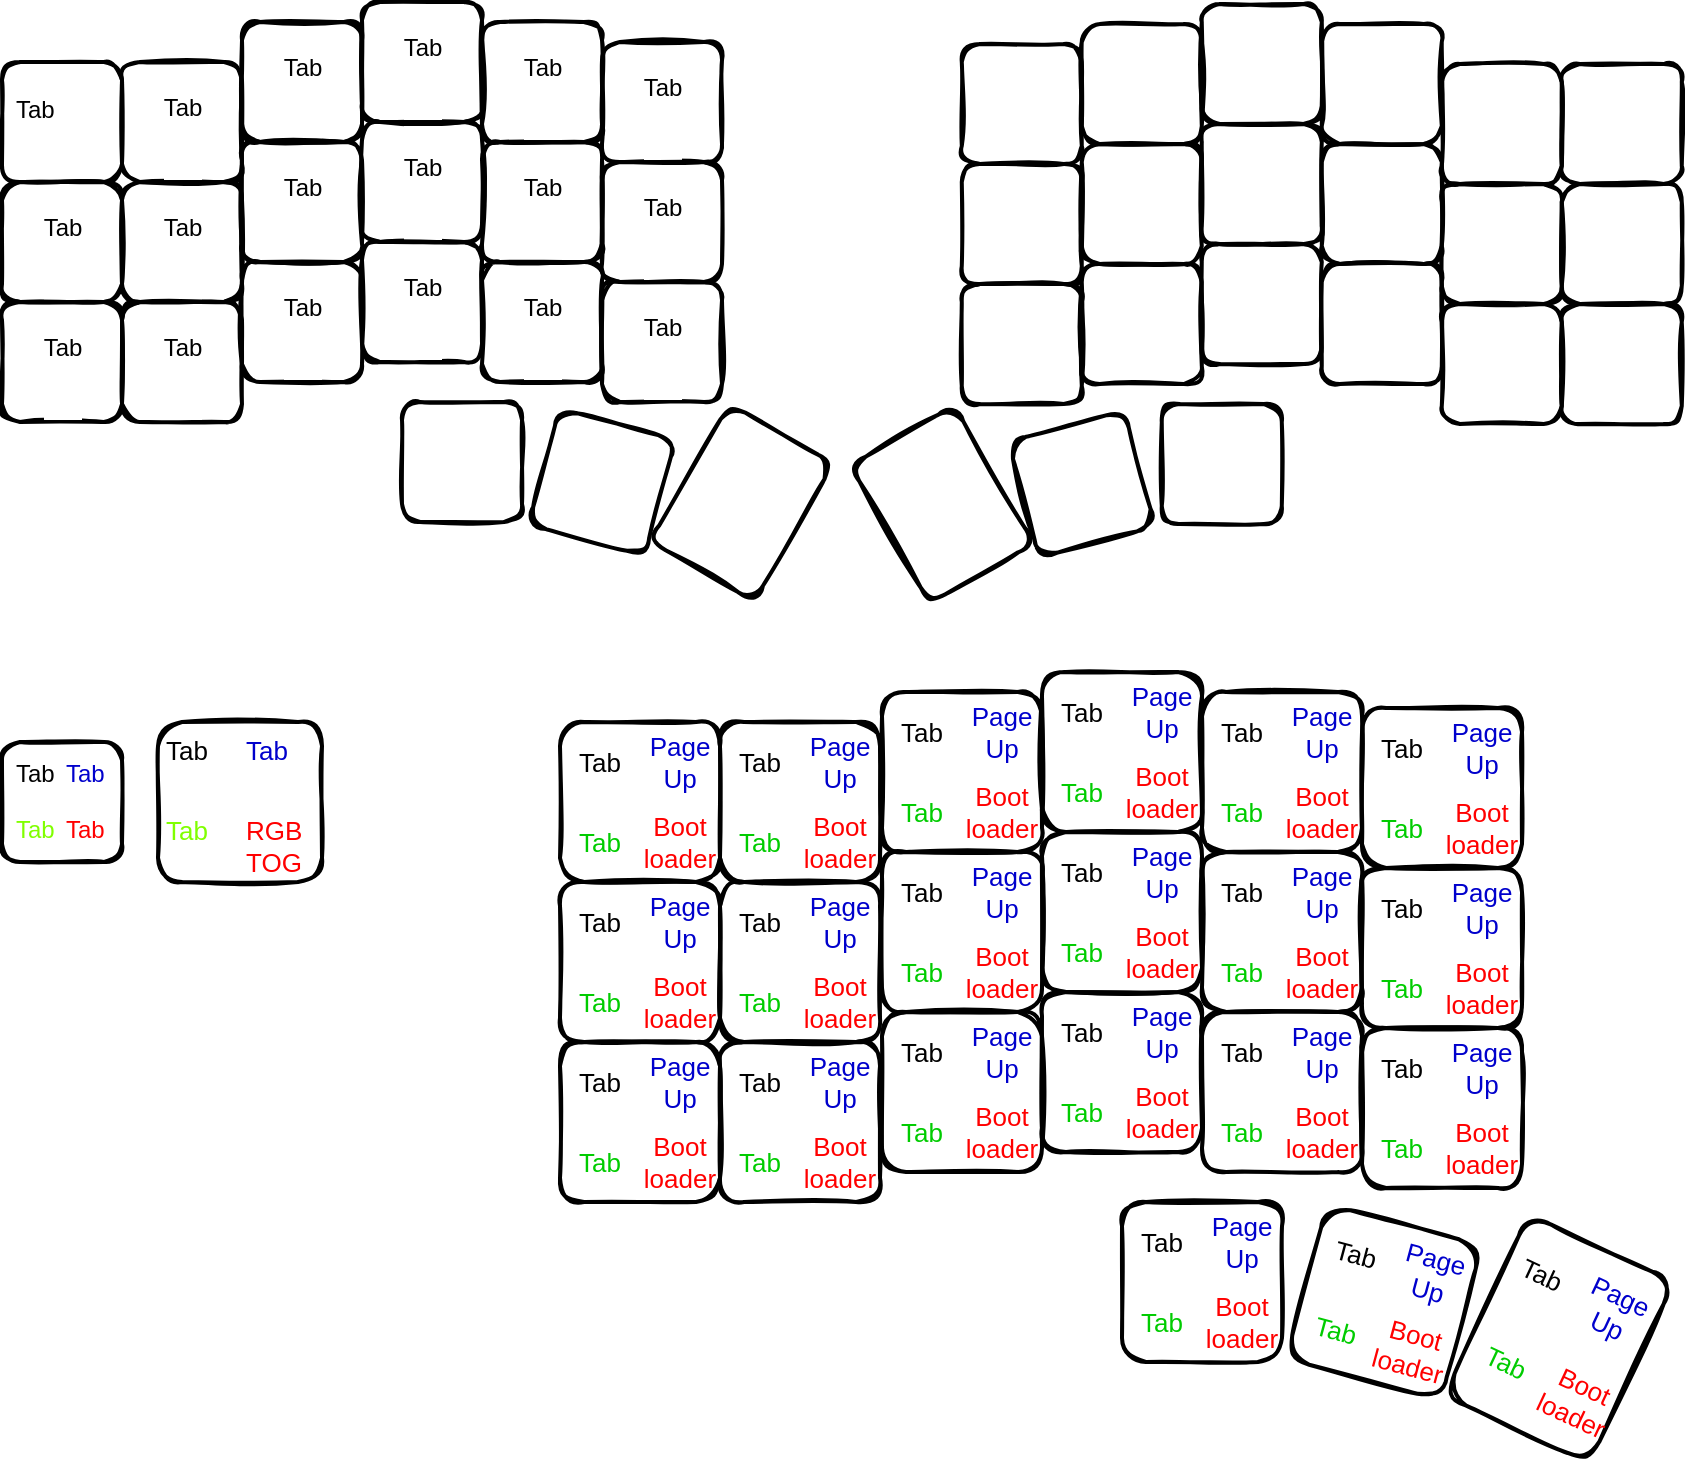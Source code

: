 <mxfile version="21.2.9" type="github">
  <diagram name="第 1 页" id="Lhpt9WF88qVEmdfKzY9J">
    <mxGraphModel dx="696" dy="743" grid="1" gridSize="10" guides="1" tooltips="1" connect="1" arrows="1" fold="1" page="1" pageScale="1" pageWidth="827" pageHeight="1169" math="0" shadow="0">
      <root>
        <mxCell id="0" />
        <mxCell id="1" parent="0" />
        <mxCell id="0ytokayuqMbqDu8jkO6P-44" value="" style="group;movable=1;resizable=1;rotatable=1;deletable=1;editable=1;locked=0;connectable=1;labelBackgroundColor=default;labelBorderColor=none;html=1;" vertex="1" connectable="0" parent="1">
          <mxGeometry x="40" y="280" width="413.895" height="298.933" as="geometry" />
        </mxCell>
        <mxCell id="0ytokayuqMbqDu8jkO6P-1" value="" style="rounded=1;html=1;strokeWidth=2;fillWeight=4;hachureGap=8;hachureAngle=45;fillColor=none;sketch=1;fillStyle=dashed;movable=1;resizable=1;rotatable=1;deletable=1;editable=1;locked=0;connectable=1;labelBackgroundColor=default;labelBorderColor=none;" vertex="1" parent="0ytokayuqMbqDu8jkO6P-44">
          <mxGeometry y="30" width="60" height="60" as="geometry" />
        </mxCell>
        <mxCell id="0ytokayuqMbqDu8jkO6P-2" value="&#xa;&lt;span style=&quot;color: rgb(0, 0, 0); font-family: Helvetica; font-size: 12px; font-style: normal; font-variant-ligatures: normal; font-variant-caps: normal; font-weight: 400; letter-spacing: normal; orphans: 2; text-align: center; text-indent: 0px; text-transform: none; widows: 2; word-spacing: 0px; -webkit-text-stroke-width: 0px; background-color: rgb(255, 255, 255); text-decoration-thickness: initial; text-decoration-style: initial; text-decoration-color: initial; float: none; display: inline !important;&quot;&gt;Tab&lt;/span&gt;&#xa;&#xa;" style="rounded=1;html=1;strokeWidth=2;fillWeight=4;hachureGap=8;hachureAngle=45;fillColor=none;sketch=1;movable=1;resizable=1;rotatable=1;deletable=1;editable=1;locked=0;connectable=1;labelBackgroundColor=default;labelBorderColor=none;" vertex="1" parent="0ytokayuqMbqDu8jkO6P-44">
          <mxGeometry x="60" y="30" width="60" height="60" as="geometry" />
        </mxCell>
        <mxCell id="0ytokayuqMbqDu8jkO6P-3" value="&#xa;&lt;span style=&quot;color: rgb(0, 0, 0); font-family: Helvetica; font-size: 12px; font-style: normal; font-variant-ligatures: normal; font-variant-caps: normal; font-weight: 400; letter-spacing: normal; orphans: 2; text-align: center; text-indent: 0px; text-transform: none; widows: 2; word-spacing: 0px; -webkit-text-stroke-width: 0px; background-color: rgb(255, 255, 255); text-decoration-thickness: initial; text-decoration-style: initial; text-decoration-color: initial; float: none; display: inline !important;&quot;&gt;Tab&lt;/span&gt;&#xa;&#xa;" style="rounded=1;html=1;strokeWidth=2;fillWeight=4;hachureGap=8;hachureAngle=45;fillColor=none;sketch=1;movable=1;resizable=1;rotatable=1;deletable=1;editable=1;locked=0;connectable=1;labelBackgroundColor=default;labelBorderColor=none;" vertex="1" parent="0ytokayuqMbqDu8jkO6P-44">
          <mxGeometry x="300" y="20" width="60" height="60" as="geometry" />
        </mxCell>
        <mxCell id="0ytokayuqMbqDu8jkO6P-4" value="&#xa;&lt;span style=&quot;color: rgb(0, 0, 0); font-family: Helvetica; font-size: 12px; font-style: normal; font-variant-ligatures: normal; font-variant-caps: normal; font-weight: 400; letter-spacing: normal; orphans: 2; text-align: center; text-indent: 0px; text-transform: none; widows: 2; word-spacing: 0px; -webkit-text-stroke-width: 0px; background-color: rgb(255, 255, 255); text-decoration-thickness: initial; text-decoration-style: initial; text-decoration-color: initial; float: none; display: inline !important;&quot;&gt;Tab&lt;/span&gt;&#xa;&#xa;" style="rounded=1;html=1;strokeWidth=2;fillWeight=4;hachureGap=8;hachureAngle=45;fillColor=none;sketch=1;movable=1;resizable=1;rotatable=1;deletable=1;editable=1;locked=0;connectable=1;labelBackgroundColor=default;labelBorderColor=none;" vertex="1" parent="0ytokayuqMbqDu8jkO6P-44">
          <mxGeometry x="120" y="10" width="60" height="60" as="geometry" />
        </mxCell>
        <mxCell id="0ytokayuqMbqDu8jkO6P-5" value="&#xa;&lt;span style=&quot;color: rgb(0, 0, 0); font-family: Helvetica; font-size: 12px; font-style: normal; font-variant-ligatures: normal; font-variant-caps: normal; font-weight: 400; letter-spacing: normal; orphans: 2; text-align: center; text-indent: 0px; text-transform: none; widows: 2; word-spacing: 0px; -webkit-text-stroke-width: 0px; background-color: rgb(255, 255, 255); text-decoration-thickness: initial; text-decoration-style: initial; text-decoration-color: initial; float: none; display: inline !important;&quot;&gt;Tab&lt;/span&gt;&#xa;&#xa;" style="rounded=1;html=1;strokeWidth=2;fillWeight=4;hachureGap=8;hachureAngle=45;fillColor=none;sketch=1;movable=1;resizable=1;rotatable=1;deletable=1;editable=1;locked=0;connectable=1;labelBackgroundColor=default;labelBorderColor=none;" vertex="1" parent="0ytokayuqMbqDu8jkO6P-44">
          <mxGeometry x="180" width="60" height="60" as="geometry" />
        </mxCell>
        <mxCell id="0ytokayuqMbqDu8jkO6P-6" value="&#xa;&lt;span style=&quot;color: rgb(0, 0, 0); font-family: Helvetica; font-size: 12px; font-style: normal; font-variant-ligatures: normal; font-variant-caps: normal; font-weight: 400; letter-spacing: normal; orphans: 2; text-align: center; text-indent: 0px; text-transform: none; widows: 2; word-spacing: 0px; -webkit-text-stroke-width: 0px; background-color: rgb(255, 255, 255); text-decoration-thickness: initial; text-decoration-style: initial; text-decoration-color: initial; float: none; display: inline !important;&quot;&gt;Tab&lt;/span&gt;&#xa;&#xa;" style="rounded=1;html=1;strokeWidth=2;fillWeight=4;hachureGap=8;hachureAngle=45;fillColor=none;sketch=1;movable=1;resizable=1;rotatable=1;deletable=1;editable=1;locked=0;connectable=1;labelBackgroundColor=default;labelBorderColor=none;" vertex="1" parent="0ytokayuqMbqDu8jkO6P-44">
          <mxGeometry x="240" y="10" width="60" height="60" as="geometry" />
        </mxCell>
        <mxCell id="0ytokayuqMbqDu8jkO6P-7" value="&#xa;&lt;span style=&quot;color: rgb(0, 0, 0); font-family: Helvetica; font-size: 12px; font-style: normal; font-variant-ligatures: normal; font-variant-caps: normal; font-weight: 400; letter-spacing: normal; orphans: 2; text-align: center; text-indent: 0px; text-transform: none; widows: 2; word-spacing: 0px; -webkit-text-stroke-width: 0px; background-color: rgb(255, 255, 255); text-decoration-thickness: initial; text-decoration-style: initial; text-decoration-color: initial; float: none; display: inline !important;&quot;&gt;Tab&lt;/span&gt;&#xa;&#xa;" style="rounded=1;html=1;strokeWidth=2;fillWeight=4;hachureGap=8;hachureAngle=45;fillColor=none;sketch=1;movable=1;resizable=1;rotatable=1;deletable=1;editable=1;locked=0;connectable=1;labelBackgroundColor=default;labelBorderColor=none;" vertex="1" parent="0ytokayuqMbqDu8jkO6P-44">
          <mxGeometry y="90" width="60" height="60" as="geometry" />
        </mxCell>
        <mxCell id="0ytokayuqMbqDu8jkO6P-8" value="&#xa;&lt;span style=&quot;color: rgb(0, 0, 0); font-family: Helvetica; font-size: 12px; font-style: normal; font-variant-ligatures: normal; font-variant-caps: normal; font-weight: 400; letter-spacing: normal; orphans: 2; text-align: center; text-indent: 0px; text-transform: none; widows: 2; word-spacing: 0px; -webkit-text-stroke-width: 0px; background-color: rgb(255, 255, 255); text-decoration-thickness: initial; text-decoration-style: initial; text-decoration-color: initial; float: none; display: inline !important;&quot;&gt;Tab&lt;/span&gt;&#xa;&#xa;" style="rounded=1;html=1;strokeWidth=2;fillWeight=4;hachureGap=8;hachureAngle=45;fillColor=none;sketch=1;movable=1;resizable=1;rotatable=1;deletable=1;editable=1;locked=0;connectable=1;labelBackgroundColor=default;labelBorderColor=none;" vertex="1" parent="0ytokayuqMbqDu8jkO6P-44">
          <mxGeometry x="60" y="90" width="60" height="60" as="geometry" />
        </mxCell>
        <mxCell id="0ytokayuqMbqDu8jkO6P-9" value="&#xa;&lt;span style=&quot;color: rgb(0, 0, 0); font-family: Helvetica; font-size: 12px; font-style: normal; font-variant-ligatures: normal; font-variant-caps: normal; font-weight: 400; letter-spacing: normal; orphans: 2; text-align: center; text-indent: 0px; text-transform: none; widows: 2; word-spacing: 0px; -webkit-text-stroke-width: 0px; background-color: rgb(255, 255, 255); text-decoration-thickness: initial; text-decoration-style: initial; text-decoration-color: initial; float: none; display: inline !important;&quot;&gt;Tab&lt;/span&gt;&#xa;&#xa;" style="rounded=1;html=1;strokeWidth=2;fillWeight=4;hachureGap=8;hachureAngle=45;fillColor=none;sketch=1;movable=1;resizable=1;rotatable=1;deletable=1;editable=1;locked=0;connectable=1;labelBackgroundColor=default;labelBorderColor=none;" vertex="1" parent="0ytokayuqMbqDu8jkO6P-44">
          <mxGeometry x="300" y="80" width="60" height="60" as="geometry" />
        </mxCell>
        <mxCell id="0ytokayuqMbqDu8jkO6P-10" value="&#xa;&lt;span style=&quot;color: rgb(0, 0, 0); font-family: Helvetica; font-size: 12px; font-style: normal; font-variant-ligatures: normal; font-variant-caps: normal; font-weight: 400; letter-spacing: normal; orphans: 2; text-align: center; text-indent: 0px; text-transform: none; widows: 2; word-spacing: 0px; -webkit-text-stroke-width: 0px; background-color: rgb(255, 255, 255); text-decoration-thickness: initial; text-decoration-style: initial; text-decoration-color: initial; float: none; display: inline !important;&quot;&gt;Tab&lt;/span&gt;&#xa;&#xa;" style="rounded=1;html=1;strokeWidth=2;fillWeight=4;hachureGap=8;hachureAngle=45;fillColor=none;sketch=1;movable=1;resizable=1;rotatable=1;deletable=1;editable=1;locked=0;connectable=1;labelBackgroundColor=default;labelBorderColor=none;" vertex="1" parent="0ytokayuqMbqDu8jkO6P-44">
          <mxGeometry x="120" y="70" width="60" height="60" as="geometry" />
        </mxCell>
        <mxCell id="0ytokayuqMbqDu8jkO6P-11" value="&#xa;&lt;span style=&quot;color: rgb(0, 0, 0); font-family: Helvetica; font-size: 12px; font-style: normal; font-variant-ligatures: normal; font-variant-caps: normal; font-weight: 400; letter-spacing: normal; orphans: 2; text-align: center; text-indent: 0px; text-transform: none; widows: 2; word-spacing: 0px; -webkit-text-stroke-width: 0px; background-color: rgb(255, 255, 255); text-decoration-thickness: initial; text-decoration-style: initial; text-decoration-color: initial; float: none; display: inline !important;&quot;&gt;Tab&lt;/span&gt;&#xa;&#xa;" style="rounded=1;html=1;strokeWidth=2;fillWeight=4;hachureGap=8;hachureAngle=45;fillColor=none;sketch=1;movable=1;resizable=1;rotatable=1;deletable=1;editable=1;locked=0;connectable=1;labelBackgroundColor=default;labelBorderColor=none;" vertex="1" parent="0ytokayuqMbqDu8jkO6P-44">
          <mxGeometry x="180" y="60" width="60" height="60" as="geometry" />
        </mxCell>
        <mxCell id="0ytokayuqMbqDu8jkO6P-12" value="&#xa;&lt;span style=&quot;color: rgb(0, 0, 0); font-family: Helvetica; font-size: 12px; font-style: normal; font-variant-ligatures: normal; font-variant-caps: normal; font-weight: 400; letter-spacing: normal; orphans: 2; text-align: center; text-indent: 0px; text-transform: none; widows: 2; word-spacing: 0px; -webkit-text-stroke-width: 0px; background-color: rgb(255, 255, 255); text-decoration-thickness: initial; text-decoration-style: initial; text-decoration-color: initial; float: none; display: inline !important;&quot;&gt;Tab&lt;/span&gt;&#xa;&#xa;" style="rounded=1;html=1;strokeWidth=2;fillWeight=4;hachureGap=8;hachureAngle=45;fillColor=none;sketch=1;movable=1;resizable=1;rotatable=1;deletable=1;editable=1;locked=0;connectable=1;labelBackgroundColor=default;labelBorderColor=none;" vertex="1" parent="0ytokayuqMbqDu8jkO6P-44">
          <mxGeometry x="240" y="70" width="60" height="60" as="geometry" />
        </mxCell>
        <mxCell id="0ytokayuqMbqDu8jkO6P-13" value="&#xa;&lt;span style=&quot;color: rgb(0, 0, 0); font-family: Helvetica; font-size: 12px; font-style: normal; font-variant-ligatures: normal; font-variant-caps: normal; font-weight: 400; letter-spacing: normal; orphans: 2; text-align: center; text-indent: 0px; text-transform: none; widows: 2; word-spacing: 0px; -webkit-text-stroke-width: 0px; background-color: rgb(255, 255, 255); text-decoration-thickness: initial; text-decoration-style: initial; text-decoration-color: initial; float: none; display: inline !important;&quot;&gt;Tab&lt;/span&gt;&#xa;&#xa;" style="rounded=1;html=1;strokeWidth=2;fillWeight=4;hachureGap=8;hachureAngle=45;fillColor=none;sketch=1;movable=1;resizable=1;rotatable=1;deletable=1;editable=1;locked=0;connectable=1;labelBackgroundColor=default;labelBorderColor=none;" vertex="1" parent="0ytokayuqMbqDu8jkO6P-44">
          <mxGeometry y="150" width="60" height="60" as="geometry" />
        </mxCell>
        <mxCell id="0ytokayuqMbqDu8jkO6P-14" value="&#xa;&lt;span style=&quot;color: rgb(0, 0, 0); font-family: Helvetica; font-size: 12px; font-style: normal; font-variant-ligatures: normal; font-variant-caps: normal; font-weight: 400; letter-spacing: normal; orphans: 2; text-align: center; text-indent: 0px; text-transform: none; widows: 2; word-spacing: 0px; -webkit-text-stroke-width: 0px; background-color: rgb(255, 255, 255); text-decoration-thickness: initial; text-decoration-style: initial; text-decoration-color: initial; float: none; display: inline !important;&quot;&gt;Tab&lt;/span&gt;&#xa;&#xa;" style="rounded=1;html=1;strokeWidth=2;fillWeight=4;hachureGap=8;hachureAngle=45;fillColor=none;sketch=1;movable=1;resizable=1;rotatable=1;deletable=1;editable=1;locked=0;connectable=1;labelBackgroundColor=default;labelBorderColor=none;" vertex="1" parent="0ytokayuqMbqDu8jkO6P-44">
          <mxGeometry x="60" y="150" width="60" height="60" as="geometry" />
        </mxCell>
        <mxCell id="0ytokayuqMbqDu8jkO6P-15" value="&#xa;&lt;span style=&quot;color: rgb(0, 0, 0); font-family: Helvetica; font-size: 12px; font-style: normal; font-variant-ligatures: normal; font-variant-caps: normal; font-weight: 400; letter-spacing: normal; orphans: 2; text-align: center; text-indent: 0px; text-transform: none; widows: 2; word-spacing: 0px; -webkit-text-stroke-width: 0px; background-color: rgb(255, 255, 255); text-decoration-thickness: initial; text-decoration-style: initial; text-decoration-color: initial; float: none; display: inline !important;&quot;&gt;Tab&lt;/span&gt;&#xa;&#xa;" style="rounded=1;html=1;strokeWidth=2;fillWeight=4;hachureGap=8;hachureAngle=45;fillColor=none;sketch=1;movable=1;resizable=1;rotatable=1;deletable=1;editable=1;locked=0;connectable=1;labelBackgroundColor=default;labelBorderColor=none;" vertex="1" parent="0ytokayuqMbqDu8jkO6P-44">
          <mxGeometry x="300" y="140" width="60" height="60" as="geometry" />
        </mxCell>
        <mxCell id="0ytokayuqMbqDu8jkO6P-16" value="&#xa;&lt;span style=&quot;color: rgb(0, 0, 0); font-family: Helvetica; font-size: 12px; font-style: normal; font-variant-ligatures: normal; font-variant-caps: normal; font-weight: 400; letter-spacing: normal; orphans: 2; text-align: center; text-indent: 0px; text-transform: none; widows: 2; word-spacing: 0px; -webkit-text-stroke-width: 0px; background-color: rgb(255, 255, 255); text-decoration-thickness: initial; text-decoration-style: initial; text-decoration-color: initial; float: none; display: inline !important;&quot;&gt;Tab&lt;/span&gt;&#xa;&#xa;" style="rounded=1;html=1;strokeWidth=2;fillWeight=4;hachureGap=8;hachureAngle=45;fillColor=none;sketch=1;movable=1;resizable=1;rotatable=1;deletable=1;editable=1;locked=0;connectable=1;labelBackgroundColor=default;labelBorderColor=none;" vertex="1" parent="0ytokayuqMbqDu8jkO6P-44">
          <mxGeometry x="120" y="130" width="60" height="60" as="geometry" />
        </mxCell>
        <mxCell id="0ytokayuqMbqDu8jkO6P-17" value="&#xa;&lt;span style=&quot;color: rgb(0, 0, 0); font-family: Helvetica; font-size: 12px; font-style: normal; font-variant-ligatures: normal; font-variant-caps: normal; font-weight: 400; letter-spacing: normal; orphans: 2; text-align: center; text-indent: 0px; text-transform: none; widows: 2; word-spacing: 0px; -webkit-text-stroke-width: 0px; background-color: rgb(255, 255, 255); text-decoration-thickness: initial; text-decoration-style: initial; text-decoration-color: initial; float: none; display: inline !important;&quot;&gt;Tab&lt;/span&gt;&#xa;&#xa;" style="rounded=1;html=1;strokeWidth=2;fillWeight=4;hachureGap=8;hachureAngle=45;fillColor=none;sketch=1;movable=1;resizable=1;rotatable=1;deletable=1;editable=1;locked=0;connectable=1;labelBackgroundColor=default;labelBorderColor=none;" vertex="1" parent="0ytokayuqMbqDu8jkO6P-44">
          <mxGeometry x="180" y="120" width="60" height="60" as="geometry" />
        </mxCell>
        <mxCell id="0ytokayuqMbqDu8jkO6P-18" value="&#xa;&lt;span style=&quot;color: rgb(0, 0, 0); font-family: Helvetica; font-size: 12px; font-style: normal; font-variant-ligatures: normal; font-variant-caps: normal; font-weight: 400; letter-spacing: normal; orphans: 2; text-align: center; text-indent: 0px; text-transform: none; widows: 2; word-spacing: 0px; -webkit-text-stroke-width: 0px; background-color: rgb(255, 255, 255); text-decoration-thickness: initial; text-decoration-style: initial; text-decoration-color: initial; float: none; display: inline !important;&quot;&gt;Tab&lt;/span&gt;&#xa;&#xa;" style="rounded=1;html=1;strokeWidth=2;fillWeight=4;hachureGap=8;hachureAngle=45;fillColor=none;sketch=1;movable=1;resizable=1;rotatable=1;deletable=1;editable=1;locked=0;connectable=1;labelBackgroundColor=default;labelBorderColor=none;" vertex="1" parent="0ytokayuqMbqDu8jkO6P-44">
          <mxGeometry x="240" y="130" width="60" height="60" as="geometry" />
        </mxCell>
        <mxCell id="0ytokayuqMbqDu8jkO6P-19" value="" style="rounded=1;html=1;strokeWidth=2;fillWeight=4;hachureGap=8;hachureAngle=45;fillColor=none;sketch=1;fillStyle=dashed;movable=1;resizable=1;rotatable=1;deletable=1;editable=1;locked=0;connectable=1;labelBackgroundColor=default;labelBorderColor=none;" vertex="1" parent="0ytokayuqMbqDu8jkO6P-44">
          <mxGeometry x="200" y="200" width="60" height="60" as="geometry" />
        </mxCell>
        <mxCell id="0ytokayuqMbqDu8jkO6P-20" value="" style="rounded=1;html=1;strokeWidth=2;fillWeight=4;hachureGap=8;hachureAngle=45;fillColor=none;sketch=1;fillStyle=dashed;rotation=15;movable=1;resizable=1;rotatable=1;deletable=1;editable=1;locked=0;connectable=1;labelBackgroundColor=default;labelBorderColor=none;" vertex="1" parent="0ytokayuqMbqDu8jkO6P-44">
          <mxGeometry x="270" y="210" width="60" height="60" as="geometry" />
        </mxCell>
        <mxCell id="0ytokayuqMbqDu8jkO6P-21" value="" style="rounded=1;html=1;strokeWidth=2;fillWeight=4;hachureGap=8;hachureAngle=45;fillColor=none;sketch=1;fillStyle=dashed;rotation=30;movable=1;resizable=1;rotatable=1;deletable=1;editable=1;locked=0;connectable=1;labelBackgroundColor=default;labelBorderColor=none;" vertex="1" parent="0ytokayuqMbqDu8jkO6P-44">
          <mxGeometry x="339.9" y="210.45" width="60" height="79.53" as="geometry" />
        </mxCell>
        <mxCell id="0ytokayuqMbqDu8jkO6P-187" value="&lt;span style=&quot;color: rgb(0, 0, 0); font-family: Helvetica; font-size: 12px; font-style: normal; font-variant-ligatures: normal; font-variant-caps: normal; font-weight: 400; letter-spacing: normal; orphans: 2; text-align: center; text-indent: 0px; text-transform: none; widows: 2; word-spacing: 0px; -webkit-text-stroke-width: 0px; background-color: rgb(255, 255, 255); text-decoration-thickness: initial; text-decoration-style: initial; text-decoration-color: initial; float: none; display: inline !important;&quot;&gt;Tab&lt;/span&gt;" style="text;whiteSpace=wrap;html=1;" vertex="1" parent="0ytokayuqMbqDu8jkO6P-44">
          <mxGeometry x="5" y="40" width="50" height="40" as="geometry" />
        </mxCell>
        <mxCell id="0ytokayuqMbqDu8jkO6P-156" value="" style="group;flipH=1;movable=1;resizable=1;rotatable=1;deletable=1;editable=1;locked=0;connectable=1;labelBackgroundColor=default;labelBorderColor=none;html=1;" vertex="1" connectable="0" parent="1">
          <mxGeometry x="466" y="281" width="413.895" height="298.933" as="geometry" />
        </mxCell>
        <mxCell id="0ytokayuqMbqDu8jkO6P-157" value="" style="rounded=1;html=1;strokeWidth=2;fillWeight=4;hachureGap=8;hachureAngle=45;fillColor=none;sketch=1;fillStyle=dashed;movable=1;resizable=1;rotatable=1;deletable=1;editable=1;locked=0;connectable=1;labelBackgroundColor=default;labelBorderColor=none;" vertex="1" parent="0ytokayuqMbqDu8jkO6P-156">
          <mxGeometry x="353.895" y="30" width="60" height="60" as="geometry" />
        </mxCell>
        <mxCell id="0ytokayuqMbqDu8jkO6P-158" value="" style="rounded=1;html=1;strokeWidth=2;fillWeight=4;hachureGap=8;hachureAngle=45;fillColor=none;sketch=1;movable=1;resizable=1;rotatable=1;deletable=1;editable=1;locked=0;connectable=1;labelBackgroundColor=default;labelBorderColor=none;" vertex="1" parent="0ytokayuqMbqDu8jkO6P-156">
          <mxGeometry x="293.895" y="30" width="60" height="60" as="geometry" />
        </mxCell>
        <mxCell id="0ytokayuqMbqDu8jkO6P-159" value="" style="rounded=1;html=1;strokeWidth=2;fillWeight=4;hachureGap=8;hachureAngle=45;fillColor=none;sketch=1;movable=1;resizable=1;rotatable=1;deletable=1;editable=1;locked=0;connectable=1;labelBackgroundColor=default;labelBorderColor=none;" vertex="1" parent="0ytokayuqMbqDu8jkO6P-156">
          <mxGeometry x="53.895" y="20" width="60" height="60" as="geometry" />
        </mxCell>
        <mxCell id="0ytokayuqMbqDu8jkO6P-160" value="" style="rounded=1;html=1;strokeWidth=2;fillWeight=4;hachureGap=8;hachureAngle=45;fillColor=none;sketch=1;movable=1;resizable=1;rotatable=1;deletable=1;editable=1;locked=0;connectable=1;labelBackgroundColor=default;labelBorderColor=none;" vertex="1" parent="0ytokayuqMbqDu8jkO6P-156">
          <mxGeometry x="233.895" y="10" width="60" height="60" as="geometry" />
        </mxCell>
        <mxCell id="0ytokayuqMbqDu8jkO6P-161" value="" style="rounded=1;html=1;strokeWidth=2;fillWeight=4;hachureGap=8;hachureAngle=45;fillColor=none;sketch=1;movable=1;resizable=1;rotatable=1;deletable=1;editable=1;locked=0;connectable=1;labelBackgroundColor=default;labelBorderColor=none;" vertex="1" parent="0ytokayuqMbqDu8jkO6P-156">
          <mxGeometry x="173.895" width="60" height="60" as="geometry" />
        </mxCell>
        <mxCell id="0ytokayuqMbqDu8jkO6P-162" value="" style="rounded=1;html=1;strokeWidth=2;fillWeight=4;hachureGap=8;hachureAngle=45;fillColor=none;sketch=1;movable=1;resizable=1;rotatable=1;deletable=1;editable=1;locked=0;connectable=1;labelBackgroundColor=default;labelBorderColor=none;" vertex="1" parent="0ytokayuqMbqDu8jkO6P-156">
          <mxGeometry x="113.895" y="10" width="60" height="60" as="geometry" />
        </mxCell>
        <mxCell id="0ytokayuqMbqDu8jkO6P-163" value="" style="rounded=1;html=1;strokeWidth=2;fillWeight=4;hachureGap=8;hachureAngle=45;fillColor=none;sketch=1;movable=1;resizable=1;rotatable=1;deletable=1;editable=1;locked=0;connectable=1;labelBackgroundColor=default;labelBorderColor=none;" vertex="1" parent="0ytokayuqMbqDu8jkO6P-156">
          <mxGeometry x="353.895" y="90" width="60" height="60" as="geometry" />
        </mxCell>
        <mxCell id="0ytokayuqMbqDu8jkO6P-164" value="" style="rounded=1;html=1;strokeWidth=2;fillWeight=4;hachureGap=8;hachureAngle=45;fillColor=none;sketch=1;movable=1;resizable=1;rotatable=1;deletable=1;editable=1;locked=0;connectable=1;labelBackgroundColor=default;labelBorderColor=none;" vertex="1" parent="0ytokayuqMbqDu8jkO6P-156">
          <mxGeometry x="293.895" y="90" width="60" height="60" as="geometry" />
        </mxCell>
        <mxCell id="0ytokayuqMbqDu8jkO6P-165" value="" style="rounded=1;html=1;strokeWidth=2;fillWeight=4;hachureGap=8;hachureAngle=45;fillColor=none;sketch=1;movable=1;resizable=1;rotatable=1;deletable=1;editable=1;locked=0;connectable=1;labelBackgroundColor=default;labelBorderColor=none;" vertex="1" parent="0ytokayuqMbqDu8jkO6P-156">
          <mxGeometry x="53.895" y="80" width="60" height="60" as="geometry" />
        </mxCell>
        <mxCell id="0ytokayuqMbqDu8jkO6P-166" value="" style="rounded=1;html=1;strokeWidth=2;fillWeight=4;hachureGap=8;hachureAngle=45;fillColor=none;sketch=1;movable=1;resizable=1;rotatable=1;deletable=1;editable=1;locked=0;connectable=1;labelBackgroundColor=default;labelBorderColor=none;" vertex="1" parent="0ytokayuqMbqDu8jkO6P-156">
          <mxGeometry x="233.895" y="70" width="60" height="60" as="geometry" />
        </mxCell>
        <mxCell id="0ytokayuqMbqDu8jkO6P-167" value="" style="rounded=1;html=1;strokeWidth=2;fillWeight=4;hachureGap=8;hachureAngle=45;fillColor=none;sketch=1;movable=1;resizable=1;rotatable=1;deletable=1;editable=1;locked=0;connectable=1;labelBackgroundColor=default;labelBorderColor=none;" vertex="1" parent="0ytokayuqMbqDu8jkO6P-156">
          <mxGeometry x="173.895" y="60" width="60" height="60" as="geometry" />
        </mxCell>
        <mxCell id="0ytokayuqMbqDu8jkO6P-168" value="" style="rounded=1;html=1;strokeWidth=2;fillWeight=4;hachureGap=8;hachureAngle=45;fillColor=none;sketch=1;movable=1;resizable=1;rotatable=1;deletable=1;editable=1;locked=0;connectable=1;labelBackgroundColor=default;labelBorderColor=none;" vertex="1" parent="0ytokayuqMbqDu8jkO6P-156">
          <mxGeometry x="113.895" y="70" width="60" height="60" as="geometry" />
        </mxCell>
        <mxCell id="0ytokayuqMbqDu8jkO6P-169" value="" style="rounded=1;html=1;strokeWidth=2;fillWeight=4;hachureGap=8;hachureAngle=45;fillColor=none;sketch=1;movable=1;resizable=1;rotatable=1;deletable=1;editable=1;locked=0;connectable=1;labelBackgroundColor=default;labelBorderColor=none;" vertex="1" parent="0ytokayuqMbqDu8jkO6P-156">
          <mxGeometry x="353.895" y="150" width="60" height="60" as="geometry" />
        </mxCell>
        <mxCell id="0ytokayuqMbqDu8jkO6P-170" value="" style="rounded=1;html=1;strokeWidth=2;fillWeight=4;hachureGap=8;hachureAngle=45;fillColor=none;sketch=1;movable=1;resizable=1;rotatable=1;deletable=1;editable=1;locked=0;connectable=1;labelBackgroundColor=default;labelBorderColor=none;" vertex="1" parent="0ytokayuqMbqDu8jkO6P-156">
          <mxGeometry x="293.895" y="150" width="60" height="60" as="geometry" />
        </mxCell>
        <mxCell id="0ytokayuqMbqDu8jkO6P-171" value="" style="rounded=1;html=1;strokeWidth=2;fillWeight=4;hachureGap=8;hachureAngle=45;fillColor=none;sketch=1;movable=1;resizable=1;rotatable=1;deletable=1;editable=1;locked=0;connectable=1;labelBackgroundColor=default;labelBorderColor=none;" vertex="1" parent="0ytokayuqMbqDu8jkO6P-156">
          <mxGeometry x="53.895" y="140" width="60" height="60" as="geometry" />
        </mxCell>
        <mxCell id="0ytokayuqMbqDu8jkO6P-172" value="" style="rounded=1;html=1;strokeWidth=2;fillWeight=4;hachureGap=8;hachureAngle=45;fillColor=none;sketch=1;movable=1;resizable=1;rotatable=1;deletable=1;editable=1;locked=0;connectable=1;labelBackgroundColor=default;labelBorderColor=none;" vertex="1" parent="0ytokayuqMbqDu8jkO6P-156">
          <mxGeometry x="233.895" y="130" width="60" height="60" as="geometry" />
        </mxCell>
        <mxCell id="0ytokayuqMbqDu8jkO6P-173" value="" style="rounded=1;html=1;strokeWidth=2;fillWeight=4;hachureGap=8;hachureAngle=45;fillColor=none;sketch=1;movable=1;resizable=1;rotatable=1;deletable=1;editable=1;locked=0;connectable=1;labelBackgroundColor=default;labelBorderColor=none;" vertex="1" parent="0ytokayuqMbqDu8jkO6P-156">
          <mxGeometry x="173.895" y="120" width="60" height="60" as="geometry" />
        </mxCell>
        <mxCell id="0ytokayuqMbqDu8jkO6P-174" value="" style="rounded=1;html=1;strokeWidth=2;fillWeight=4;hachureGap=8;hachureAngle=45;fillColor=none;sketch=1;movable=1;resizable=1;rotatable=1;deletable=1;editable=1;locked=0;connectable=1;labelBackgroundColor=default;labelBorderColor=none;" vertex="1" parent="0ytokayuqMbqDu8jkO6P-156">
          <mxGeometry x="113.895" y="130" width="60" height="60" as="geometry" />
        </mxCell>
        <mxCell id="0ytokayuqMbqDu8jkO6P-186" value="" style="group;flipH=1;rotation=0;movable=1;resizable=1;rotatable=1;deletable=1;editable=1;locked=0;connectable=1;labelBackgroundColor=default;labelBorderColor=none;html=1;" vertex="1" connectable="0" parent="1">
          <mxGeometry x="466" y="481" width="213.895" height="98.933" as="geometry" />
        </mxCell>
        <mxCell id="0ytokayuqMbqDu8jkO6P-183" value="" style="rounded=1;html=1;strokeWidth=2;fillWeight=4;hachureGap=8;hachureAngle=45;fillColor=none;sketch=1;fillStyle=dashed;movable=1;resizable=1;rotatable=1;deletable=1;editable=1;locked=0;connectable=1;labelBackgroundColor=default;labelBorderColor=none;" vertex="1" parent="0ytokayuqMbqDu8jkO6P-186">
          <mxGeometry x="153.895" width="60" height="60" as="geometry" />
        </mxCell>
        <mxCell id="0ytokayuqMbqDu8jkO6P-184" value="" style="rounded=1;html=1;strokeWidth=2;fillWeight=4;hachureGap=8;hachureAngle=45;fillColor=none;sketch=1;fillStyle=dashed;rotation=-15;movable=1;resizable=1;rotatable=1;deletable=1;editable=1;locked=0;connectable=1;labelBackgroundColor=default;labelBorderColor=none;" vertex="1" parent="0ytokayuqMbqDu8jkO6P-186">
          <mxGeometry x="83.895" y="10" width="60" height="60" as="geometry" />
        </mxCell>
        <mxCell id="0ytokayuqMbqDu8jkO6P-185" value="" style="rounded=1;html=1;strokeWidth=2;fillWeight=4;hachureGap=8;hachureAngle=45;fillColor=none;sketch=1;fillStyle=dashed;rotation=-30;movable=1;resizable=1;rotatable=1;deletable=1;editable=1;locked=0;connectable=1;labelBackgroundColor=default;labelBorderColor=none;" vertex="1" parent="0ytokayuqMbqDu8jkO6P-186">
          <mxGeometry x="13.995" y="10.45" width="60" height="79.53" as="geometry" />
        </mxCell>
        <mxCell id="0ytokayuqMbqDu8jkO6P-211" value="" style="rounded=1;html=1;strokeWidth=2;fillWeight=4;hachureGap=8;hachureAngle=45;fillColor=none;sketch=1;fillStyle=dashed;movable=1;resizable=1;rotatable=1;deletable=1;editable=1;locked=0;connectable=1;labelBackgroundColor=#000000;labelBorderColor=none;" vertex="1" parent="1">
          <mxGeometry x="40" y="650" width="60" height="60" as="geometry" />
        </mxCell>
        <mxCell id="0ytokayuqMbqDu8jkO6P-212" value="&lt;span style=&quot;color: rgb(0, 0, 0); font-family: Helvetica; font-size: 12px; font-style: normal; font-variant-ligatures: normal; font-variant-caps: normal; font-weight: 400; letter-spacing: normal; orphans: 2; text-align: center; text-indent: 0px; text-transform: none; widows: 2; word-spacing: 0px; -webkit-text-stroke-width: 0px; text-decoration-thickness: initial; text-decoration-style: initial; text-decoration-color: initial; float: none; display: inline !important;&quot;&gt;Tab&lt;/span&gt;" style="text;whiteSpace=wrap;html=1;labelBackgroundColor=none;" vertex="1" parent="1">
          <mxGeometry x="45" y="652" width="50" height="40" as="geometry" />
        </mxCell>
        <mxCell id="0ytokayuqMbqDu8jkO6P-213" value="&lt;span style=&quot;font-family: Helvetica; font-size: 12px; font-style: normal; font-variant-ligatures: normal; font-variant-caps: normal; font-weight: 400; letter-spacing: normal; orphans: 2; text-align: center; text-indent: 0px; text-transform: none; widows: 2; word-spacing: 0px; -webkit-text-stroke-width: 0px; text-decoration-thickness: initial; text-decoration-style: initial; text-decoration-color: initial; float: none; display: inline !important;&quot;&gt;Tab&lt;/span&gt;" style="text;whiteSpace=wrap;html=1;labelBackgroundColor=none;fontColor=#0000CC;" vertex="1" parent="1">
          <mxGeometry x="70" y="652" width="50" height="40" as="geometry" />
        </mxCell>
        <mxCell id="0ytokayuqMbqDu8jkO6P-215" value="&lt;span style=&quot;font-family: Helvetica; font-size: 12px; font-style: normal; font-variant-ligatures: normal; font-variant-caps: normal; font-weight: 400; letter-spacing: normal; orphans: 2; text-align: center; text-indent: 0px; text-transform: none; widows: 2; word-spacing: 0px; -webkit-text-stroke-width: 0px; text-decoration-thickness: initial; text-decoration-style: initial; text-decoration-color: initial; float: none; display: inline !important;&quot;&gt;Tab&lt;/span&gt;" style="text;whiteSpace=wrap;html=1;labelBackgroundColor=none;fontColor=#80FF00;" vertex="1" parent="1">
          <mxGeometry x="45" y="680" width="50" height="40" as="geometry" />
        </mxCell>
        <mxCell id="0ytokayuqMbqDu8jkO6P-216" value="&lt;span style=&quot;font-family: Helvetica; font-size: 12px; font-style: normal; font-variant-ligatures: normal; font-variant-caps: normal; font-weight: 400; letter-spacing: normal; orphans: 2; text-align: center; text-indent: 0px; text-transform: none; widows: 2; word-spacing: 0px; -webkit-text-stroke-width: 0px; text-decoration-thickness: initial; text-decoration-style: initial; text-decoration-color: initial; float: none; display: inline !important;&quot;&gt;Tab&lt;/span&gt;" style="text;whiteSpace=wrap;html=1;labelBackgroundColor=none;fontColor=#FF0000;" vertex="1" parent="1">
          <mxGeometry x="70" y="680" width="50" height="40" as="geometry" />
        </mxCell>
        <mxCell id="0ytokayuqMbqDu8jkO6P-217" value="" style="rounded=1;html=1;strokeWidth=2;fillWeight=4;hachureGap=8;hachureAngle=45;fillColor=none;sketch=1;fillStyle=dashed;movable=1;resizable=1;rotatable=1;deletable=1;editable=1;locked=0;connectable=1;labelBackgroundColor=#000000;labelBorderColor=none;" vertex="1" parent="1">
          <mxGeometry x="118" y="640" width="82" height="80" as="geometry" />
        </mxCell>
        <mxCell id="0ytokayuqMbqDu8jkO6P-218" value="&lt;span style=&quot;color: rgb(0, 0, 0); font-family: Helvetica; font-size: 13px; font-style: normal; font-variant-ligatures: normal; font-variant-caps: normal; font-weight: 400; letter-spacing: normal; orphans: 2; text-align: center; text-indent: 0px; text-transform: none; widows: 2; word-spacing: 0px; -webkit-text-stroke-width: 0px; text-decoration-thickness: initial; text-decoration-style: initial; text-decoration-color: initial; float: none; display: inline !important;&quot;&gt;Tab&lt;/span&gt;" style="text;whiteSpace=wrap;html=1;labelBackgroundColor=none;fontSize=13;" vertex="1" parent="1">
          <mxGeometry x="120" y="640" width="50" height="40" as="geometry" />
        </mxCell>
        <mxCell id="0ytokayuqMbqDu8jkO6P-219" value="&lt;span style=&quot;font-family: Helvetica; font-size: 13px; font-style: normal; font-variant-ligatures: normal; font-variant-caps: normal; font-weight: 400; letter-spacing: normal; orphans: 2; text-align: center; text-indent: 0px; text-transform: none; widows: 2; word-spacing: 0px; -webkit-text-stroke-width: 0px; text-decoration-thickness: initial; text-decoration-style: initial; text-decoration-color: initial; float: none; display: inline !important;&quot;&gt;Tab&lt;/span&gt;" style="text;whiteSpace=wrap;html=1;labelBackgroundColor=none;fontColor=#0000CC;fontSize=13;" vertex="1" parent="1">
          <mxGeometry x="160" y="640" width="50" height="40" as="geometry" />
        </mxCell>
        <mxCell id="0ytokayuqMbqDu8jkO6P-220" value="&lt;span style=&quot;font-family: Helvetica; font-size: 13px; font-style: normal; font-variant-ligatures: normal; font-variant-caps: normal; font-weight: 400; letter-spacing: normal; orphans: 2; text-align: center; text-indent: 0px; text-transform: none; widows: 2; word-spacing: 0px; -webkit-text-stroke-width: 0px; text-decoration-thickness: initial; text-decoration-style: initial; text-decoration-color: initial; float: none; display: inline !important;&quot;&gt;Tab&lt;/span&gt;" style="text;whiteSpace=wrap;html=1;labelBackgroundColor=none;fontColor=#80FF00;fontSize=13;" vertex="1" parent="1">
          <mxGeometry x="120" y="680" width="50" height="40" as="geometry" />
        </mxCell>
        <mxCell id="0ytokayuqMbqDu8jkO6P-221" value="&lt;span style=&quot;font-family: Helvetica; font-size: 13px; font-style: normal; font-variant-ligatures: normal; font-variant-caps: normal; font-weight: 400; letter-spacing: normal; orphans: 2; text-align: center; text-indent: 0px; text-transform: none; widows: 2; word-spacing: 0px; -webkit-text-stroke-width: 0px; text-decoration-thickness: initial; text-decoration-style: initial; text-decoration-color: initial; float: none; display: inline !important;&quot;&gt;RGB&lt;br style=&quot;font-size: 13px;&quot;&gt;TOG&lt;br style=&quot;font-size: 13px;&quot;&gt;&lt;/span&gt;" style="text;whiteSpace=wrap;html=1;labelBackgroundColor=none;fontColor=#FF0000;fontSize=13;" vertex="1" parent="1">
          <mxGeometry x="160" y="680" width="50" height="40" as="geometry" />
        </mxCell>
        <mxCell id="0ytokayuqMbqDu8jkO6P-243" value="" style="group" vertex="1" connectable="0" parent="1">
          <mxGeometry x="319" y="640" width="80" height="80" as="geometry" />
        </mxCell>
        <mxCell id="0ytokayuqMbqDu8jkO6P-244" value="" style="rounded=1;strokeWidth=2;fillWeight=4;hachureGap=8;hachureAngle=45;fillColor=none;sketch=1;fillStyle=dashed;movable=1;resizable=1;rotatable=1;deletable=1;editable=1;locked=0;connectable=1;labelBackgroundColor=none;labelBorderColor=none;fontColor=none;noLabel=1;html=1;container=0;" vertex="1" parent="0ytokayuqMbqDu8jkO6P-243">
          <mxGeometry width="80" height="80" as="geometry" />
        </mxCell>
        <mxCell id="0ytokayuqMbqDu8jkO6P-245" value="Tab" style="text;whiteSpace=wrap;labelBackgroundColor=none;fontSize=13;align=center;verticalAlign=middle;fontColor=#000000;html=1;container=0;" vertex="1" parent="0ytokayuqMbqDu8jkO6P-243">
          <mxGeometry width="40" height="40" as="geometry" />
        </mxCell>
        <mxCell id="0ytokayuqMbqDu8jkO6P-246" value="Page&lt;br&gt;Up&lt;br&gt;" style="text;whiteSpace=wrap;labelBackgroundColor=none;fontColor=#0000CC;fontSize=13;align=center;verticalAlign=middle;html=1;container=0;" vertex="1" parent="0ytokayuqMbqDu8jkO6P-243">
          <mxGeometry x="40" width="40" height="40" as="geometry" />
        </mxCell>
        <mxCell id="0ytokayuqMbqDu8jkO6P-247" value="Tab" style="text;whiteSpace=wrap;labelBackgroundColor=none;fontColor=#00CC00;fontSize=13;align=center;verticalAlign=middle;html=1;container=0;" vertex="1" parent="0ytokayuqMbqDu8jkO6P-243">
          <mxGeometry y="40" width="40" height="40" as="geometry" />
        </mxCell>
        <mxCell id="0ytokayuqMbqDu8jkO6P-248" value="Boot&lt;br&gt;loader&lt;br&gt;" style="text;whiteSpace=wrap;labelBackgroundColor=none;fontColor=#FF0000;fontSize=13;align=center;verticalAlign=middle;html=1;container=0;" vertex="1" parent="0ytokayuqMbqDu8jkO6P-243">
          <mxGeometry x="40" y="40" width="40" height="40" as="geometry" />
        </mxCell>
        <mxCell id="0ytokayuqMbqDu8jkO6P-249" value="" style="group" vertex="1" connectable="0" parent="1">
          <mxGeometry x="399" y="640" width="80" height="80" as="geometry" />
        </mxCell>
        <mxCell id="0ytokayuqMbqDu8jkO6P-250" value="" style="rounded=1;strokeWidth=2;fillWeight=4;hachureGap=8;hachureAngle=45;fillColor=none;sketch=1;fillStyle=dashed;movable=1;resizable=1;rotatable=1;deletable=1;editable=1;locked=0;connectable=1;labelBackgroundColor=none;labelBorderColor=none;fontColor=none;noLabel=1;html=1;container=0;" vertex="1" parent="0ytokayuqMbqDu8jkO6P-249">
          <mxGeometry width="80" height="80" as="geometry" />
        </mxCell>
        <mxCell id="0ytokayuqMbqDu8jkO6P-251" value="Tab" style="text;whiteSpace=wrap;labelBackgroundColor=none;fontSize=13;align=center;verticalAlign=middle;fontColor=#000000;html=1;container=0;" vertex="1" parent="0ytokayuqMbqDu8jkO6P-249">
          <mxGeometry width="40" height="40" as="geometry" />
        </mxCell>
        <mxCell id="0ytokayuqMbqDu8jkO6P-252" value="Page&lt;br&gt;Up&lt;br&gt;" style="text;whiteSpace=wrap;labelBackgroundColor=none;fontColor=#0000CC;fontSize=13;align=center;verticalAlign=middle;html=1;container=0;" vertex="1" parent="0ytokayuqMbqDu8jkO6P-249">
          <mxGeometry x="40" width="40" height="40" as="geometry" />
        </mxCell>
        <mxCell id="0ytokayuqMbqDu8jkO6P-253" value="Tab" style="text;whiteSpace=wrap;labelBackgroundColor=none;fontColor=#00CC00;fontSize=13;align=center;verticalAlign=middle;html=1;container=0;" vertex="1" parent="0ytokayuqMbqDu8jkO6P-249">
          <mxGeometry y="40" width="40" height="40" as="geometry" />
        </mxCell>
        <mxCell id="0ytokayuqMbqDu8jkO6P-254" value="Boot&lt;br&gt;loader&lt;br&gt;" style="text;whiteSpace=wrap;labelBackgroundColor=none;fontColor=#FF0000;fontSize=13;align=center;verticalAlign=middle;html=1;container=0;" vertex="1" parent="0ytokayuqMbqDu8jkO6P-249">
          <mxGeometry x="40" y="40" width="40" height="40" as="geometry" />
        </mxCell>
        <mxCell id="0ytokayuqMbqDu8jkO6P-279" value="" style="group" vertex="1" connectable="0" parent="1">
          <mxGeometry x="480" y="625" width="80" height="80" as="geometry" />
        </mxCell>
        <mxCell id="0ytokayuqMbqDu8jkO6P-280" value="" style="rounded=1;strokeWidth=2;fillWeight=4;hachureGap=8;hachureAngle=45;fillColor=none;sketch=1;fillStyle=dashed;movable=1;resizable=1;rotatable=1;deletable=1;editable=1;locked=0;connectable=1;labelBackgroundColor=none;labelBorderColor=none;fontColor=none;noLabel=1;html=1;container=0;" vertex="1" parent="0ytokayuqMbqDu8jkO6P-279">
          <mxGeometry width="80" height="80" as="geometry" />
        </mxCell>
        <mxCell id="0ytokayuqMbqDu8jkO6P-281" value="Tab" style="text;whiteSpace=wrap;labelBackgroundColor=none;fontSize=13;align=center;verticalAlign=middle;fontColor=#000000;html=1;container=0;" vertex="1" parent="0ytokayuqMbqDu8jkO6P-279">
          <mxGeometry width="40" height="40" as="geometry" />
        </mxCell>
        <mxCell id="0ytokayuqMbqDu8jkO6P-282" value="Page&lt;br&gt;Up&lt;br&gt;" style="text;whiteSpace=wrap;labelBackgroundColor=none;fontColor=#0000CC;fontSize=13;align=center;verticalAlign=middle;html=1;container=0;" vertex="1" parent="0ytokayuqMbqDu8jkO6P-279">
          <mxGeometry x="40" width="40" height="40" as="geometry" />
        </mxCell>
        <mxCell id="0ytokayuqMbqDu8jkO6P-283" value="Tab" style="text;whiteSpace=wrap;labelBackgroundColor=none;fontColor=#00CC00;fontSize=13;align=center;verticalAlign=middle;html=1;container=0;" vertex="1" parent="0ytokayuqMbqDu8jkO6P-279">
          <mxGeometry y="40" width="40" height="40" as="geometry" />
        </mxCell>
        <mxCell id="0ytokayuqMbqDu8jkO6P-284" value="Boot&lt;br&gt;loader&lt;br&gt;" style="text;whiteSpace=wrap;labelBackgroundColor=none;fontColor=#FF0000;fontSize=13;align=center;verticalAlign=middle;html=1;container=0;" vertex="1" parent="0ytokayuqMbqDu8jkO6P-279">
          <mxGeometry x="40" y="40" width="40" height="40" as="geometry" />
        </mxCell>
        <mxCell id="0ytokayuqMbqDu8jkO6P-285" value="" style="group" vertex="1" connectable="0" parent="1">
          <mxGeometry x="560" y="615" width="80" height="80" as="geometry" />
        </mxCell>
        <mxCell id="0ytokayuqMbqDu8jkO6P-286" value="" style="rounded=1;strokeWidth=2;fillWeight=4;hachureGap=8;hachureAngle=45;fillColor=none;sketch=1;fillStyle=dashed;movable=1;resizable=1;rotatable=1;deletable=1;editable=1;locked=0;connectable=1;labelBackgroundColor=none;labelBorderColor=none;fontColor=none;noLabel=1;html=1;container=0;" vertex="1" parent="0ytokayuqMbqDu8jkO6P-285">
          <mxGeometry width="80" height="80" as="geometry" />
        </mxCell>
        <mxCell id="0ytokayuqMbqDu8jkO6P-287" value="Tab" style="text;whiteSpace=wrap;labelBackgroundColor=none;fontSize=13;align=center;verticalAlign=middle;fontColor=#000000;html=1;container=0;" vertex="1" parent="0ytokayuqMbqDu8jkO6P-285">
          <mxGeometry width="40" height="40" as="geometry" />
        </mxCell>
        <mxCell id="0ytokayuqMbqDu8jkO6P-288" value="Page&lt;br&gt;Up&lt;br&gt;" style="text;whiteSpace=wrap;labelBackgroundColor=none;fontColor=#0000CC;fontSize=13;align=center;verticalAlign=middle;html=1;container=0;" vertex="1" parent="0ytokayuqMbqDu8jkO6P-285">
          <mxGeometry x="40" width="40" height="40" as="geometry" />
        </mxCell>
        <mxCell id="0ytokayuqMbqDu8jkO6P-289" value="Tab" style="text;whiteSpace=wrap;labelBackgroundColor=none;fontColor=#00CC00;fontSize=13;align=center;verticalAlign=middle;html=1;container=0;" vertex="1" parent="0ytokayuqMbqDu8jkO6P-285">
          <mxGeometry y="40" width="40" height="40" as="geometry" />
        </mxCell>
        <mxCell id="0ytokayuqMbqDu8jkO6P-290" value="Boot&lt;br&gt;loader&lt;br&gt;" style="text;whiteSpace=wrap;labelBackgroundColor=none;fontColor=#FF0000;fontSize=13;align=center;verticalAlign=middle;html=1;container=0;" vertex="1" parent="0ytokayuqMbqDu8jkO6P-285">
          <mxGeometry x="40" y="40" width="40" height="40" as="geometry" />
        </mxCell>
        <mxCell id="0ytokayuqMbqDu8jkO6P-291" value="" style="group" vertex="1" connectable="0" parent="1">
          <mxGeometry x="640" y="625" width="80" height="80" as="geometry" />
        </mxCell>
        <mxCell id="0ytokayuqMbqDu8jkO6P-292" value="" style="rounded=1;strokeWidth=2;fillWeight=4;hachureGap=8;hachureAngle=45;fillColor=none;sketch=1;fillStyle=dashed;movable=1;resizable=1;rotatable=1;deletable=1;editable=1;locked=0;connectable=1;labelBackgroundColor=none;labelBorderColor=none;fontColor=none;noLabel=1;html=1;container=0;" vertex="1" parent="0ytokayuqMbqDu8jkO6P-291">
          <mxGeometry width="80" height="80" as="geometry" />
        </mxCell>
        <mxCell id="0ytokayuqMbqDu8jkO6P-293" value="Tab" style="text;whiteSpace=wrap;labelBackgroundColor=none;fontSize=13;align=center;verticalAlign=middle;fontColor=#000000;html=1;container=0;" vertex="1" parent="0ytokayuqMbqDu8jkO6P-291">
          <mxGeometry width="40" height="40" as="geometry" />
        </mxCell>
        <mxCell id="0ytokayuqMbqDu8jkO6P-294" value="Page&lt;br&gt;Up&lt;br&gt;" style="text;whiteSpace=wrap;labelBackgroundColor=none;fontColor=#0000CC;fontSize=13;align=center;verticalAlign=middle;html=1;container=0;" vertex="1" parent="0ytokayuqMbqDu8jkO6P-291">
          <mxGeometry x="40" width="40" height="40" as="geometry" />
        </mxCell>
        <mxCell id="0ytokayuqMbqDu8jkO6P-295" value="Tab" style="text;whiteSpace=wrap;labelBackgroundColor=none;fontColor=#00CC00;fontSize=13;align=center;verticalAlign=middle;html=1;container=0;" vertex="1" parent="0ytokayuqMbqDu8jkO6P-291">
          <mxGeometry y="40" width="40" height="40" as="geometry" />
        </mxCell>
        <mxCell id="0ytokayuqMbqDu8jkO6P-296" value="Boot&lt;br&gt;loader&lt;br&gt;" style="text;whiteSpace=wrap;labelBackgroundColor=none;fontColor=#FF0000;fontSize=13;align=center;verticalAlign=middle;html=1;container=0;" vertex="1" parent="0ytokayuqMbqDu8jkO6P-291">
          <mxGeometry x="40" y="40" width="40" height="40" as="geometry" />
        </mxCell>
        <mxCell id="0ytokayuqMbqDu8jkO6P-297" value="" style="group" vertex="1" connectable="0" parent="1">
          <mxGeometry x="720" y="633" width="80" height="80" as="geometry" />
        </mxCell>
        <mxCell id="0ytokayuqMbqDu8jkO6P-298" value="" style="rounded=1;strokeWidth=2;fillWeight=4;hachureGap=8;hachureAngle=45;fillColor=none;sketch=1;fillStyle=dashed;movable=1;resizable=1;rotatable=1;deletable=1;editable=1;locked=0;connectable=1;labelBackgroundColor=none;labelBorderColor=none;fontColor=none;noLabel=1;html=1;container=0;" vertex="1" parent="0ytokayuqMbqDu8jkO6P-297">
          <mxGeometry width="80" height="80" as="geometry" />
        </mxCell>
        <mxCell id="0ytokayuqMbqDu8jkO6P-299" value="Tab" style="text;whiteSpace=wrap;labelBackgroundColor=none;fontSize=13;align=center;verticalAlign=middle;fontColor=#000000;html=1;container=0;" vertex="1" parent="0ytokayuqMbqDu8jkO6P-297">
          <mxGeometry width="40" height="40" as="geometry" />
        </mxCell>
        <mxCell id="0ytokayuqMbqDu8jkO6P-300" value="Page&lt;br&gt;Up&lt;br&gt;" style="text;whiteSpace=wrap;labelBackgroundColor=none;fontColor=#0000CC;fontSize=13;align=center;verticalAlign=middle;html=1;container=0;" vertex="1" parent="0ytokayuqMbqDu8jkO6P-297">
          <mxGeometry x="40" width="40" height="40" as="geometry" />
        </mxCell>
        <mxCell id="0ytokayuqMbqDu8jkO6P-301" value="Tab" style="text;whiteSpace=wrap;labelBackgroundColor=none;fontColor=#00CC00;fontSize=13;align=center;verticalAlign=middle;html=1;container=0;" vertex="1" parent="0ytokayuqMbqDu8jkO6P-297">
          <mxGeometry y="40" width="40" height="40" as="geometry" />
        </mxCell>
        <mxCell id="0ytokayuqMbqDu8jkO6P-302" value="Boot&lt;br&gt;loader&lt;br&gt;" style="text;whiteSpace=wrap;labelBackgroundColor=none;fontColor=#FF0000;fontSize=13;align=center;verticalAlign=middle;html=1;container=0;" vertex="1" parent="0ytokayuqMbqDu8jkO6P-297">
          <mxGeometry x="40" y="40" width="40" height="40" as="geometry" />
        </mxCell>
        <mxCell id="0ytokayuqMbqDu8jkO6P-303" value="" style="group" vertex="1" connectable="0" parent="1">
          <mxGeometry x="319" y="720" width="80" height="80" as="geometry" />
        </mxCell>
        <mxCell id="0ytokayuqMbqDu8jkO6P-304" value="" style="rounded=1;strokeWidth=2;fillWeight=4;hachureGap=8;hachureAngle=45;fillColor=none;sketch=1;fillStyle=dashed;movable=1;resizable=1;rotatable=1;deletable=1;editable=1;locked=0;connectable=1;labelBackgroundColor=none;labelBorderColor=none;fontColor=none;noLabel=1;html=1;container=0;" vertex="1" parent="0ytokayuqMbqDu8jkO6P-303">
          <mxGeometry width="80" height="80" as="geometry" />
        </mxCell>
        <mxCell id="0ytokayuqMbqDu8jkO6P-305" value="Tab" style="text;whiteSpace=wrap;labelBackgroundColor=none;fontSize=13;align=center;verticalAlign=middle;fontColor=#000000;html=1;container=0;" vertex="1" parent="0ytokayuqMbqDu8jkO6P-303">
          <mxGeometry width="40" height="40" as="geometry" />
        </mxCell>
        <mxCell id="0ytokayuqMbqDu8jkO6P-306" value="Page&lt;br&gt;Up&lt;br&gt;" style="text;whiteSpace=wrap;labelBackgroundColor=none;fontColor=#0000CC;fontSize=13;align=center;verticalAlign=middle;html=1;container=0;" vertex="1" parent="0ytokayuqMbqDu8jkO6P-303">
          <mxGeometry x="40" width="40" height="40" as="geometry" />
        </mxCell>
        <mxCell id="0ytokayuqMbqDu8jkO6P-307" value="Tab" style="text;whiteSpace=wrap;labelBackgroundColor=none;fontColor=#00CC00;fontSize=13;align=center;verticalAlign=middle;html=1;container=0;" vertex="1" parent="0ytokayuqMbqDu8jkO6P-303">
          <mxGeometry y="40" width="40" height="40" as="geometry" />
        </mxCell>
        <mxCell id="0ytokayuqMbqDu8jkO6P-308" value="Boot&lt;br&gt;loader&lt;br&gt;" style="text;whiteSpace=wrap;labelBackgroundColor=none;fontColor=#FF0000;fontSize=13;align=center;verticalAlign=middle;html=1;container=0;" vertex="1" parent="0ytokayuqMbqDu8jkO6P-303">
          <mxGeometry x="40" y="40" width="40" height="40" as="geometry" />
        </mxCell>
        <mxCell id="0ytokayuqMbqDu8jkO6P-309" value="" style="group" vertex="1" connectable="0" parent="1">
          <mxGeometry x="399" y="720" width="80" height="80" as="geometry" />
        </mxCell>
        <mxCell id="0ytokayuqMbqDu8jkO6P-310" value="" style="rounded=1;strokeWidth=2;fillWeight=4;hachureGap=8;hachureAngle=45;fillColor=none;sketch=1;fillStyle=dashed;movable=1;resizable=1;rotatable=1;deletable=1;editable=1;locked=0;connectable=1;labelBackgroundColor=none;labelBorderColor=none;fontColor=none;noLabel=1;html=1;container=0;" vertex="1" parent="0ytokayuqMbqDu8jkO6P-309">
          <mxGeometry width="80" height="80" as="geometry" />
        </mxCell>
        <mxCell id="0ytokayuqMbqDu8jkO6P-311" value="Tab" style="text;whiteSpace=wrap;labelBackgroundColor=none;fontSize=13;align=center;verticalAlign=middle;fontColor=#000000;html=1;container=0;" vertex="1" parent="0ytokayuqMbqDu8jkO6P-309">
          <mxGeometry width="40" height="40" as="geometry" />
        </mxCell>
        <mxCell id="0ytokayuqMbqDu8jkO6P-312" value="Page&lt;br&gt;Up&lt;br&gt;" style="text;whiteSpace=wrap;labelBackgroundColor=none;fontColor=#0000CC;fontSize=13;align=center;verticalAlign=middle;html=1;container=0;" vertex="1" parent="0ytokayuqMbqDu8jkO6P-309">
          <mxGeometry x="40" width="40" height="40" as="geometry" />
        </mxCell>
        <mxCell id="0ytokayuqMbqDu8jkO6P-313" value="Tab" style="text;whiteSpace=wrap;labelBackgroundColor=none;fontColor=#00CC00;fontSize=13;align=center;verticalAlign=middle;html=1;container=0;" vertex="1" parent="0ytokayuqMbqDu8jkO6P-309">
          <mxGeometry y="40" width="40" height="40" as="geometry" />
        </mxCell>
        <mxCell id="0ytokayuqMbqDu8jkO6P-314" value="Boot&lt;br&gt;loader&lt;br&gt;" style="text;whiteSpace=wrap;labelBackgroundColor=none;fontColor=#FF0000;fontSize=13;align=center;verticalAlign=middle;html=1;container=0;" vertex="1" parent="0ytokayuqMbqDu8jkO6P-309">
          <mxGeometry x="40" y="40" width="40" height="40" as="geometry" />
        </mxCell>
        <mxCell id="0ytokayuqMbqDu8jkO6P-315" value="" style="group" vertex="1" connectable="0" parent="1">
          <mxGeometry x="480" y="705" width="80" height="80" as="geometry" />
        </mxCell>
        <mxCell id="0ytokayuqMbqDu8jkO6P-316" value="" style="rounded=1;strokeWidth=2;fillWeight=4;hachureGap=8;hachureAngle=45;fillColor=none;sketch=1;fillStyle=dashed;movable=1;resizable=1;rotatable=1;deletable=1;editable=1;locked=0;connectable=1;labelBackgroundColor=none;labelBorderColor=none;fontColor=none;noLabel=1;html=1;container=0;" vertex="1" parent="0ytokayuqMbqDu8jkO6P-315">
          <mxGeometry width="80" height="80" as="geometry" />
        </mxCell>
        <mxCell id="0ytokayuqMbqDu8jkO6P-317" value="Tab" style="text;whiteSpace=wrap;labelBackgroundColor=none;fontSize=13;align=center;verticalAlign=middle;fontColor=#000000;html=1;container=0;" vertex="1" parent="0ytokayuqMbqDu8jkO6P-315">
          <mxGeometry width="40" height="40" as="geometry" />
        </mxCell>
        <mxCell id="0ytokayuqMbqDu8jkO6P-318" value="Page&lt;br&gt;Up&lt;br&gt;" style="text;whiteSpace=wrap;labelBackgroundColor=none;fontColor=#0000CC;fontSize=13;align=center;verticalAlign=middle;html=1;container=0;" vertex="1" parent="0ytokayuqMbqDu8jkO6P-315">
          <mxGeometry x="40" width="40" height="40" as="geometry" />
        </mxCell>
        <mxCell id="0ytokayuqMbqDu8jkO6P-319" value="Tab" style="text;whiteSpace=wrap;labelBackgroundColor=none;fontColor=#00CC00;fontSize=13;align=center;verticalAlign=middle;html=1;container=0;" vertex="1" parent="0ytokayuqMbqDu8jkO6P-315">
          <mxGeometry y="40" width="40" height="40" as="geometry" />
        </mxCell>
        <mxCell id="0ytokayuqMbqDu8jkO6P-320" value="Boot&lt;br&gt;loader&lt;br&gt;" style="text;whiteSpace=wrap;labelBackgroundColor=none;fontColor=#FF0000;fontSize=13;align=center;verticalAlign=middle;html=1;container=0;" vertex="1" parent="0ytokayuqMbqDu8jkO6P-315">
          <mxGeometry x="40" y="40" width="40" height="40" as="geometry" />
        </mxCell>
        <mxCell id="0ytokayuqMbqDu8jkO6P-321" value="" style="group" vertex="1" connectable="0" parent="1">
          <mxGeometry x="560" y="695" width="80" height="80" as="geometry" />
        </mxCell>
        <mxCell id="0ytokayuqMbqDu8jkO6P-322" value="" style="rounded=1;strokeWidth=2;fillWeight=4;hachureGap=8;hachureAngle=45;fillColor=none;sketch=1;fillStyle=dashed;movable=1;resizable=1;rotatable=1;deletable=1;editable=1;locked=0;connectable=1;labelBackgroundColor=none;labelBorderColor=none;fontColor=none;noLabel=1;html=1;container=0;" vertex="1" parent="0ytokayuqMbqDu8jkO6P-321">
          <mxGeometry width="80" height="80" as="geometry" />
        </mxCell>
        <mxCell id="0ytokayuqMbqDu8jkO6P-323" value="Tab" style="text;whiteSpace=wrap;labelBackgroundColor=none;fontSize=13;align=center;verticalAlign=middle;fontColor=#000000;html=1;container=0;" vertex="1" parent="0ytokayuqMbqDu8jkO6P-321">
          <mxGeometry width="40" height="40" as="geometry" />
        </mxCell>
        <mxCell id="0ytokayuqMbqDu8jkO6P-324" value="Page&lt;br&gt;Up&lt;br&gt;" style="text;whiteSpace=wrap;labelBackgroundColor=none;fontColor=#0000CC;fontSize=13;align=center;verticalAlign=middle;html=1;container=0;" vertex="1" parent="0ytokayuqMbqDu8jkO6P-321">
          <mxGeometry x="40" width="40" height="40" as="geometry" />
        </mxCell>
        <mxCell id="0ytokayuqMbqDu8jkO6P-325" value="Tab" style="text;whiteSpace=wrap;labelBackgroundColor=none;fontColor=#00CC00;fontSize=13;align=center;verticalAlign=middle;html=1;container=0;" vertex="1" parent="0ytokayuqMbqDu8jkO6P-321">
          <mxGeometry y="40" width="40" height="40" as="geometry" />
        </mxCell>
        <mxCell id="0ytokayuqMbqDu8jkO6P-326" value="Boot&lt;br&gt;loader&lt;br&gt;" style="text;whiteSpace=wrap;labelBackgroundColor=none;fontColor=#FF0000;fontSize=13;align=center;verticalAlign=middle;html=1;container=0;" vertex="1" parent="0ytokayuqMbqDu8jkO6P-321">
          <mxGeometry x="40" y="40" width="40" height="40" as="geometry" />
        </mxCell>
        <mxCell id="0ytokayuqMbqDu8jkO6P-327" value="" style="group" vertex="1" connectable="0" parent="1">
          <mxGeometry x="640" y="705" width="80" height="80" as="geometry" />
        </mxCell>
        <mxCell id="0ytokayuqMbqDu8jkO6P-328" value="" style="rounded=1;strokeWidth=2;fillWeight=4;hachureGap=8;hachureAngle=45;fillColor=none;sketch=1;fillStyle=dashed;movable=1;resizable=1;rotatable=1;deletable=1;editable=1;locked=0;connectable=1;labelBackgroundColor=none;labelBorderColor=none;fontColor=none;noLabel=1;html=1;container=0;" vertex="1" parent="0ytokayuqMbqDu8jkO6P-327">
          <mxGeometry width="80" height="80" as="geometry" />
        </mxCell>
        <mxCell id="0ytokayuqMbqDu8jkO6P-329" value="Tab" style="text;whiteSpace=wrap;labelBackgroundColor=none;fontSize=13;align=center;verticalAlign=middle;fontColor=#000000;html=1;container=0;" vertex="1" parent="0ytokayuqMbqDu8jkO6P-327">
          <mxGeometry width="40" height="40" as="geometry" />
        </mxCell>
        <mxCell id="0ytokayuqMbqDu8jkO6P-330" value="Page&lt;br&gt;Up&lt;br&gt;" style="text;whiteSpace=wrap;labelBackgroundColor=none;fontColor=#0000CC;fontSize=13;align=center;verticalAlign=middle;html=1;container=0;" vertex="1" parent="0ytokayuqMbqDu8jkO6P-327">
          <mxGeometry x="40" width="40" height="40" as="geometry" />
        </mxCell>
        <mxCell id="0ytokayuqMbqDu8jkO6P-331" value="Tab" style="text;whiteSpace=wrap;labelBackgroundColor=none;fontColor=#00CC00;fontSize=13;align=center;verticalAlign=middle;html=1;container=0;" vertex="1" parent="0ytokayuqMbqDu8jkO6P-327">
          <mxGeometry y="40" width="40" height="40" as="geometry" />
        </mxCell>
        <mxCell id="0ytokayuqMbqDu8jkO6P-332" value="Boot&lt;br&gt;loader&lt;br&gt;" style="text;whiteSpace=wrap;labelBackgroundColor=none;fontColor=#FF0000;fontSize=13;align=center;verticalAlign=middle;html=1;container=0;" vertex="1" parent="0ytokayuqMbqDu8jkO6P-327">
          <mxGeometry x="40" y="40" width="40" height="40" as="geometry" />
        </mxCell>
        <mxCell id="0ytokayuqMbqDu8jkO6P-333" value="" style="group" vertex="1" connectable="0" parent="1">
          <mxGeometry x="720" y="713" width="80" height="80" as="geometry" />
        </mxCell>
        <mxCell id="0ytokayuqMbqDu8jkO6P-334" value="" style="rounded=1;strokeWidth=2;fillWeight=4;hachureGap=8;hachureAngle=45;fillColor=none;sketch=1;fillStyle=dashed;movable=1;resizable=1;rotatable=1;deletable=1;editable=1;locked=0;connectable=1;labelBackgroundColor=none;labelBorderColor=none;fontColor=none;noLabel=1;html=1;container=0;" vertex="1" parent="0ytokayuqMbqDu8jkO6P-333">
          <mxGeometry width="80" height="80" as="geometry" />
        </mxCell>
        <mxCell id="0ytokayuqMbqDu8jkO6P-335" value="Tab" style="text;whiteSpace=wrap;labelBackgroundColor=none;fontSize=13;align=center;verticalAlign=middle;fontColor=#000000;html=1;container=0;" vertex="1" parent="0ytokayuqMbqDu8jkO6P-333">
          <mxGeometry width="40" height="40" as="geometry" />
        </mxCell>
        <mxCell id="0ytokayuqMbqDu8jkO6P-336" value="Page&lt;br&gt;Up&lt;br&gt;" style="text;whiteSpace=wrap;labelBackgroundColor=none;fontColor=#0000CC;fontSize=13;align=center;verticalAlign=middle;html=1;container=0;" vertex="1" parent="0ytokayuqMbqDu8jkO6P-333">
          <mxGeometry x="40" width="40" height="40" as="geometry" />
        </mxCell>
        <mxCell id="0ytokayuqMbqDu8jkO6P-337" value="Tab" style="text;whiteSpace=wrap;labelBackgroundColor=none;fontColor=#00CC00;fontSize=13;align=center;verticalAlign=middle;html=1;container=0;" vertex="1" parent="0ytokayuqMbqDu8jkO6P-333">
          <mxGeometry y="40" width="40" height="40" as="geometry" />
        </mxCell>
        <mxCell id="0ytokayuqMbqDu8jkO6P-338" value="Boot&lt;br&gt;loader&lt;br&gt;" style="text;whiteSpace=wrap;labelBackgroundColor=none;fontColor=#FF0000;fontSize=13;align=center;verticalAlign=middle;html=1;container=0;" vertex="1" parent="0ytokayuqMbqDu8jkO6P-333">
          <mxGeometry x="40" y="40" width="40" height="40" as="geometry" />
        </mxCell>
        <mxCell id="0ytokayuqMbqDu8jkO6P-339" value="" style="group" vertex="1" connectable="0" parent="1">
          <mxGeometry x="319" y="800" width="80" height="80" as="geometry" />
        </mxCell>
        <mxCell id="0ytokayuqMbqDu8jkO6P-340" value="" style="rounded=1;strokeWidth=2;fillWeight=4;hachureGap=8;hachureAngle=45;fillColor=none;sketch=1;fillStyle=dashed;movable=1;resizable=1;rotatable=1;deletable=1;editable=1;locked=0;connectable=1;labelBackgroundColor=none;labelBorderColor=none;fontColor=none;noLabel=1;html=1;container=0;" vertex="1" parent="0ytokayuqMbqDu8jkO6P-339">
          <mxGeometry width="80" height="80" as="geometry" />
        </mxCell>
        <mxCell id="0ytokayuqMbqDu8jkO6P-341" value="Tab" style="text;whiteSpace=wrap;labelBackgroundColor=none;fontSize=13;align=center;verticalAlign=middle;fontColor=#000000;html=1;container=0;" vertex="1" parent="0ytokayuqMbqDu8jkO6P-339">
          <mxGeometry width="40" height="40" as="geometry" />
        </mxCell>
        <mxCell id="0ytokayuqMbqDu8jkO6P-342" value="Page&lt;br&gt;Up&lt;br&gt;" style="text;whiteSpace=wrap;labelBackgroundColor=none;fontColor=#0000CC;fontSize=13;align=center;verticalAlign=middle;html=1;container=0;" vertex="1" parent="0ytokayuqMbqDu8jkO6P-339">
          <mxGeometry x="40" width="40" height="40" as="geometry" />
        </mxCell>
        <mxCell id="0ytokayuqMbqDu8jkO6P-343" value="Tab" style="text;whiteSpace=wrap;labelBackgroundColor=none;fontColor=#00CC00;fontSize=13;align=center;verticalAlign=middle;html=1;container=0;" vertex="1" parent="0ytokayuqMbqDu8jkO6P-339">
          <mxGeometry y="40" width="40" height="40" as="geometry" />
        </mxCell>
        <mxCell id="0ytokayuqMbqDu8jkO6P-344" value="Boot&lt;br&gt;loader&lt;br&gt;" style="text;whiteSpace=wrap;labelBackgroundColor=none;fontColor=#FF0000;fontSize=13;align=center;verticalAlign=middle;html=1;container=0;" vertex="1" parent="0ytokayuqMbqDu8jkO6P-339">
          <mxGeometry x="40" y="40" width="40" height="40" as="geometry" />
        </mxCell>
        <mxCell id="0ytokayuqMbqDu8jkO6P-345" value="" style="group" vertex="1" connectable="0" parent="1">
          <mxGeometry x="399" y="800" width="80" height="80" as="geometry" />
        </mxCell>
        <mxCell id="0ytokayuqMbqDu8jkO6P-346" value="" style="rounded=1;strokeWidth=2;fillWeight=4;hachureGap=8;hachureAngle=45;fillColor=none;sketch=1;fillStyle=dashed;movable=1;resizable=1;rotatable=1;deletable=1;editable=1;locked=0;connectable=1;labelBackgroundColor=none;labelBorderColor=none;fontColor=none;noLabel=1;html=1;container=0;" vertex="1" parent="0ytokayuqMbqDu8jkO6P-345">
          <mxGeometry width="80" height="80" as="geometry" />
        </mxCell>
        <mxCell id="0ytokayuqMbqDu8jkO6P-347" value="Tab" style="text;whiteSpace=wrap;labelBackgroundColor=none;fontSize=13;align=center;verticalAlign=middle;fontColor=#000000;html=1;container=0;" vertex="1" parent="0ytokayuqMbqDu8jkO6P-345">
          <mxGeometry width="40" height="40" as="geometry" />
        </mxCell>
        <mxCell id="0ytokayuqMbqDu8jkO6P-348" value="Page&lt;br&gt;Up&lt;br&gt;" style="text;whiteSpace=wrap;labelBackgroundColor=none;fontColor=#0000CC;fontSize=13;align=center;verticalAlign=middle;html=1;container=0;" vertex="1" parent="0ytokayuqMbqDu8jkO6P-345">
          <mxGeometry x="40" width="40" height="40" as="geometry" />
        </mxCell>
        <mxCell id="0ytokayuqMbqDu8jkO6P-349" value="Tab" style="text;whiteSpace=wrap;labelBackgroundColor=none;fontColor=#00CC00;fontSize=13;align=center;verticalAlign=middle;html=1;container=0;" vertex="1" parent="0ytokayuqMbqDu8jkO6P-345">
          <mxGeometry y="40" width="40" height="40" as="geometry" />
        </mxCell>
        <mxCell id="0ytokayuqMbqDu8jkO6P-350" value="Boot&lt;br&gt;loader&lt;br&gt;" style="text;whiteSpace=wrap;labelBackgroundColor=none;fontColor=#FF0000;fontSize=13;align=center;verticalAlign=middle;html=1;container=0;" vertex="1" parent="0ytokayuqMbqDu8jkO6P-345">
          <mxGeometry x="40" y="40" width="40" height="40" as="geometry" />
        </mxCell>
        <mxCell id="0ytokayuqMbqDu8jkO6P-351" value="" style="group" vertex="1" connectable="0" parent="1">
          <mxGeometry x="480" y="785" width="80" height="80" as="geometry" />
        </mxCell>
        <mxCell id="0ytokayuqMbqDu8jkO6P-352" value="" style="rounded=1;strokeWidth=2;fillWeight=4;hachureGap=8;hachureAngle=45;fillColor=none;sketch=1;fillStyle=dashed;movable=1;resizable=1;rotatable=1;deletable=1;editable=1;locked=0;connectable=1;labelBackgroundColor=none;labelBorderColor=none;fontColor=none;noLabel=1;html=1;container=0;" vertex="1" parent="0ytokayuqMbqDu8jkO6P-351">
          <mxGeometry width="80" height="80" as="geometry" />
        </mxCell>
        <mxCell id="0ytokayuqMbqDu8jkO6P-353" value="Tab" style="text;whiteSpace=wrap;labelBackgroundColor=none;fontSize=13;align=center;verticalAlign=middle;fontColor=#000000;html=1;container=0;" vertex="1" parent="0ytokayuqMbqDu8jkO6P-351">
          <mxGeometry width="40" height="40" as="geometry" />
        </mxCell>
        <mxCell id="0ytokayuqMbqDu8jkO6P-354" value="Page&lt;br&gt;Up&lt;br&gt;" style="text;whiteSpace=wrap;labelBackgroundColor=none;fontColor=#0000CC;fontSize=13;align=center;verticalAlign=middle;html=1;container=0;" vertex="1" parent="0ytokayuqMbqDu8jkO6P-351">
          <mxGeometry x="40" width="40" height="40" as="geometry" />
        </mxCell>
        <mxCell id="0ytokayuqMbqDu8jkO6P-355" value="Tab" style="text;whiteSpace=wrap;labelBackgroundColor=none;fontColor=#00CC00;fontSize=13;align=center;verticalAlign=middle;html=1;container=0;" vertex="1" parent="0ytokayuqMbqDu8jkO6P-351">
          <mxGeometry y="40" width="40" height="40" as="geometry" />
        </mxCell>
        <mxCell id="0ytokayuqMbqDu8jkO6P-356" value="Boot&lt;br&gt;loader&lt;br&gt;" style="text;whiteSpace=wrap;labelBackgroundColor=none;fontColor=#FF0000;fontSize=13;align=center;verticalAlign=middle;html=1;container=0;" vertex="1" parent="0ytokayuqMbqDu8jkO6P-351">
          <mxGeometry x="40" y="40" width="40" height="40" as="geometry" />
        </mxCell>
        <mxCell id="0ytokayuqMbqDu8jkO6P-357" value="" style="group" vertex="1" connectable="0" parent="1">
          <mxGeometry x="560" y="775" width="80" height="80" as="geometry" />
        </mxCell>
        <mxCell id="0ytokayuqMbqDu8jkO6P-358" value="" style="rounded=1;strokeWidth=2;fillWeight=4;hachureGap=8;hachureAngle=45;fillColor=none;sketch=1;fillStyle=dashed;movable=1;resizable=1;rotatable=1;deletable=1;editable=1;locked=0;connectable=1;labelBackgroundColor=none;labelBorderColor=none;fontColor=none;noLabel=1;html=1;container=0;" vertex="1" parent="0ytokayuqMbqDu8jkO6P-357">
          <mxGeometry width="80" height="80" as="geometry" />
        </mxCell>
        <mxCell id="0ytokayuqMbqDu8jkO6P-359" value="Tab" style="text;whiteSpace=wrap;labelBackgroundColor=none;fontSize=13;align=center;verticalAlign=middle;fontColor=#000000;html=1;container=0;" vertex="1" parent="0ytokayuqMbqDu8jkO6P-357">
          <mxGeometry width="40" height="40" as="geometry" />
        </mxCell>
        <mxCell id="0ytokayuqMbqDu8jkO6P-360" value="Page&lt;br&gt;Up&lt;br&gt;" style="text;whiteSpace=wrap;labelBackgroundColor=none;fontColor=#0000CC;fontSize=13;align=center;verticalAlign=middle;html=1;container=0;" vertex="1" parent="0ytokayuqMbqDu8jkO6P-357">
          <mxGeometry x="40" width="40" height="40" as="geometry" />
        </mxCell>
        <mxCell id="0ytokayuqMbqDu8jkO6P-361" value="Tab" style="text;whiteSpace=wrap;labelBackgroundColor=none;fontColor=#00CC00;fontSize=13;align=center;verticalAlign=middle;html=1;container=0;" vertex="1" parent="0ytokayuqMbqDu8jkO6P-357">
          <mxGeometry y="40" width="40" height="40" as="geometry" />
        </mxCell>
        <mxCell id="0ytokayuqMbqDu8jkO6P-362" value="Boot&lt;br&gt;loader&lt;br&gt;" style="text;whiteSpace=wrap;labelBackgroundColor=none;fontColor=#FF0000;fontSize=13;align=center;verticalAlign=middle;html=1;container=0;" vertex="1" parent="0ytokayuqMbqDu8jkO6P-357">
          <mxGeometry x="40" y="40" width="40" height="40" as="geometry" />
        </mxCell>
        <mxCell id="0ytokayuqMbqDu8jkO6P-363" value="" style="group" vertex="1" connectable="0" parent="1">
          <mxGeometry x="640" y="785" width="80" height="80" as="geometry" />
        </mxCell>
        <mxCell id="0ytokayuqMbqDu8jkO6P-364" value="" style="rounded=1;strokeWidth=2;fillWeight=4;hachureGap=8;hachureAngle=45;fillColor=none;sketch=1;fillStyle=dashed;movable=1;resizable=1;rotatable=1;deletable=1;editable=1;locked=0;connectable=1;labelBackgroundColor=none;labelBorderColor=none;fontColor=none;noLabel=1;html=1;container=0;" vertex="1" parent="0ytokayuqMbqDu8jkO6P-363">
          <mxGeometry width="80" height="80" as="geometry" />
        </mxCell>
        <mxCell id="0ytokayuqMbqDu8jkO6P-365" value="Tab" style="text;whiteSpace=wrap;labelBackgroundColor=none;fontSize=13;align=center;verticalAlign=middle;fontColor=#000000;html=1;container=0;" vertex="1" parent="0ytokayuqMbqDu8jkO6P-363">
          <mxGeometry width="40" height="40" as="geometry" />
        </mxCell>
        <mxCell id="0ytokayuqMbqDu8jkO6P-366" value="Page&lt;br&gt;Up&lt;br&gt;" style="text;whiteSpace=wrap;labelBackgroundColor=none;fontColor=#0000CC;fontSize=13;align=center;verticalAlign=middle;html=1;container=0;" vertex="1" parent="0ytokayuqMbqDu8jkO6P-363">
          <mxGeometry x="40" width="40" height="40" as="geometry" />
        </mxCell>
        <mxCell id="0ytokayuqMbqDu8jkO6P-367" value="Tab" style="text;whiteSpace=wrap;labelBackgroundColor=none;fontColor=#00CC00;fontSize=13;align=center;verticalAlign=middle;html=1;container=0;" vertex="1" parent="0ytokayuqMbqDu8jkO6P-363">
          <mxGeometry y="40" width="40" height="40" as="geometry" />
        </mxCell>
        <mxCell id="0ytokayuqMbqDu8jkO6P-368" value="Boot&lt;br&gt;loader&lt;br&gt;" style="text;whiteSpace=wrap;labelBackgroundColor=none;fontColor=#FF0000;fontSize=13;align=center;verticalAlign=middle;html=1;container=0;" vertex="1" parent="0ytokayuqMbqDu8jkO6P-363">
          <mxGeometry x="40" y="40" width="40" height="40" as="geometry" />
        </mxCell>
        <mxCell id="0ytokayuqMbqDu8jkO6P-369" value="" style="group" vertex="1" connectable="0" parent="1">
          <mxGeometry x="720" y="793" width="80" height="80" as="geometry" />
        </mxCell>
        <mxCell id="0ytokayuqMbqDu8jkO6P-370" value="" style="rounded=1;strokeWidth=2;fillWeight=4;hachureGap=8;hachureAngle=45;fillColor=none;sketch=1;fillStyle=dashed;movable=1;resizable=1;rotatable=1;deletable=1;editable=1;locked=0;connectable=1;labelBackgroundColor=none;labelBorderColor=none;fontColor=none;noLabel=1;html=1;container=0;" vertex="1" parent="0ytokayuqMbqDu8jkO6P-369">
          <mxGeometry width="80" height="80" as="geometry" />
        </mxCell>
        <mxCell id="0ytokayuqMbqDu8jkO6P-371" value="Tab" style="text;whiteSpace=wrap;labelBackgroundColor=none;fontSize=13;align=center;verticalAlign=middle;fontColor=#000000;html=1;container=0;" vertex="1" parent="0ytokayuqMbqDu8jkO6P-369">
          <mxGeometry width="40" height="40" as="geometry" />
        </mxCell>
        <mxCell id="0ytokayuqMbqDu8jkO6P-372" value="Page&lt;br&gt;Up&lt;br&gt;" style="text;whiteSpace=wrap;labelBackgroundColor=none;fontColor=#0000CC;fontSize=13;align=center;verticalAlign=middle;html=1;container=0;" vertex="1" parent="0ytokayuqMbqDu8jkO6P-369">
          <mxGeometry x="40" width="40" height="40" as="geometry" />
        </mxCell>
        <mxCell id="0ytokayuqMbqDu8jkO6P-373" value="Tab" style="text;whiteSpace=wrap;labelBackgroundColor=none;fontColor=#00CC00;fontSize=13;align=center;verticalAlign=middle;html=1;container=0;" vertex="1" parent="0ytokayuqMbqDu8jkO6P-369">
          <mxGeometry y="40" width="40" height="40" as="geometry" />
        </mxCell>
        <mxCell id="0ytokayuqMbqDu8jkO6P-374" value="Boot&lt;br&gt;loader&lt;br&gt;" style="text;whiteSpace=wrap;labelBackgroundColor=none;fontColor=#FF0000;fontSize=13;align=center;verticalAlign=middle;html=1;container=0;" vertex="1" parent="0ytokayuqMbqDu8jkO6P-369">
          <mxGeometry x="40" y="40" width="40" height="40" as="geometry" />
        </mxCell>
        <mxCell id="0ytokayuqMbqDu8jkO6P-375" value="" style="group" vertex="1" connectable="0" parent="1">
          <mxGeometry x="600" y="880" width="80" height="80" as="geometry" />
        </mxCell>
        <mxCell id="0ytokayuqMbqDu8jkO6P-376" value="" style="rounded=1;strokeWidth=2;fillWeight=4;hachureGap=8;hachureAngle=45;fillColor=none;sketch=1;fillStyle=dashed;movable=1;resizable=1;rotatable=1;deletable=1;editable=1;locked=0;connectable=1;labelBackgroundColor=none;labelBorderColor=none;fontColor=none;noLabel=1;html=1;container=0;" vertex="1" parent="0ytokayuqMbqDu8jkO6P-375">
          <mxGeometry width="80" height="80" as="geometry" />
        </mxCell>
        <mxCell id="0ytokayuqMbqDu8jkO6P-377" value="Tab" style="text;whiteSpace=wrap;labelBackgroundColor=none;fontSize=13;align=center;verticalAlign=middle;fontColor=#000000;html=1;container=0;" vertex="1" parent="0ytokayuqMbqDu8jkO6P-375">
          <mxGeometry width="40" height="40" as="geometry" />
        </mxCell>
        <mxCell id="0ytokayuqMbqDu8jkO6P-378" value="Page&lt;br&gt;Up&lt;br&gt;" style="text;whiteSpace=wrap;labelBackgroundColor=none;fontColor=#0000CC;fontSize=13;align=center;verticalAlign=middle;html=1;container=0;" vertex="1" parent="0ytokayuqMbqDu8jkO6P-375">
          <mxGeometry x="40" width="40" height="40" as="geometry" />
        </mxCell>
        <mxCell id="0ytokayuqMbqDu8jkO6P-379" value="Tab" style="text;whiteSpace=wrap;labelBackgroundColor=none;fontColor=#00CC00;fontSize=13;align=center;verticalAlign=middle;html=1;container=0;" vertex="1" parent="0ytokayuqMbqDu8jkO6P-375">
          <mxGeometry y="40" width="40" height="40" as="geometry" />
        </mxCell>
        <mxCell id="0ytokayuqMbqDu8jkO6P-380" value="Boot&lt;br&gt;loader&lt;br&gt;" style="text;whiteSpace=wrap;labelBackgroundColor=none;fontColor=#FF0000;fontSize=13;align=center;verticalAlign=middle;html=1;container=0;" vertex="1" parent="0ytokayuqMbqDu8jkO6P-375">
          <mxGeometry x="40" y="40" width="40" height="40" as="geometry" />
        </mxCell>
        <mxCell id="0ytokayuqMbqDu8jkO6P-381" value="" style="group;rotation=15;" vertex="1" connectable="0" parent="1">
          <mxGeometry x="691" y="890" width="80" height="80" as="geometry" />
        </mxCell>
        <mxCell id="0ytokayuqMbqDu8jkO6P-382" value="" style="rounded=1;strokeWidth=2;fillWeight=4;hachureGap=8;hachureAngle=45;fillColor=none;sketch=1;fillStyle=dashed;movable=1;resizable=1;rotatable=1;deletable=1;editable=1;locked=0;connectable=1;labelBackgroundColor=none;labelBorderColor=none;fontColor=none;noLabel=1;html=1;container=0;rotation=15;" vertex="1" parent="0ytokayuqMbqDu8jkO6P-381">
          <mxGeometry width="80" height="80" as="geometry" />
        </mxCell>
        <mxCell id="0ytokayuqMbqDu8jkO6P-383" value="Tab" style="text;whiteSpace=wrap;labelBackgroundColor=none;fontSize=13;align=center;verticalAlign=middle;fontColor=#000000;html=1;container=0;rotation=15;" vertex="1" parent="0ytokayuqMbqDu8jkO6P-381">
          <mxGeometry x="6" y="-4" width="40" height="40" as="geometry" />
        </mxCell>
        <mxCell id="0ytokayuqMbqDu8jkO6P-384" value="Page&lt;br&gt;Up&lt;br&gt;" style="text;whiteSpace=wrap;labelBackgroundColor=none;fontColor=#0000CC;fontSize=13;align=center;verticalAlign=middle;html=1;container=0;rotation=15;" vertex="1" parent="0ytokayuqMbqDu8jkO6P-381">
          <mxGeometry x="44" y="6" width="40" height="40" as="geometry" />
        </mxCell>
        <mxCell id="0ytokayuqMbqDu8jkO6P-385" value="Tab" style="text;whiteSpace=wrap;labelBackgroundColor=none;fontColor=#00CC00;fontSize=13;align=center;verticalAlign=middle;html=1;container=0;rotation=15;" vertex="1" parent="0ytokayuqMbqDu8jkO6P-381">
          <mxGeometry x="-4" y="34" width="40" height="40" as="geometry" />
        </mxCell>
        <mxCell id="0ytokayuqMbqDu8jkO6P-386" value="Boot&lt;br&gt;loader&lt;br&gt;" style="text;whiteSpace=wrap;labelBackgroundColor=none;fontColor=#FF0000;fontSize=13;align=center;verticalAlign=middle;html=1;container=0;rotation=15;" vertex="1" parent="0ytokayuqMbqDu8jkO6P-381">
          <mxGeometry x="34" y="44" width="40" height="40" as="geometry" />
        </mxCell>
        <mxCell id="0ytokayuqMbqDu8jkO6P-407" value="" style="group;rotation=25;" vertex="1" connectable="0" parent="1">
          <mxGeometry x="775.59" y="897.34" width="80" height="100" as="geometry" />
        </mxCell>
        <mxCell id="0ytokayuqMbqDu8jkO6P-408" value="" style="rounded=1;strokeWidth=2;fillWeight=4;hachureGap=8;hachureAngle=45;fillColor=none;sketch=1;fillStyle=dashed;movable=1;resizable=1;rotatable=1;deletable=1;editable=1;locked=0;connectable=1;labelBackgroundColor=none;labelBorderColor=none;fontColor=none;noLabel=1;html=1;container=0;rotation=25;" vertex="1" parent="0ytokayuqMbqDu8jkO6P-407">
          <mxGeometry x="3" y="1" width="80" height="100" as="geometry" />
        </mxCell>
        <mxCell id="0ytokayuqMbqDu8jkO6P-409" value="Tab" style="text;whiteSpace=wrap;labelBackgroundColor=none;fontSize=13;align=center;verticalAlign=middle;fontColor=#000000;html=1;container=0;rotation=25;" vertex="1" parent="0ytokayuqMbqDu8jkO6P-407">
          <mxGeometry x="14" y="-6" width="40" height="50" as="geometry" />
        </mxCell>
        <mxCell id="0ytokayuqMbqDu8jkO6P-410" value="Page&lt;br&gt;Up&lt;br&gt;" style="text;whiteSpace=wrap;labelBackgroundColor=none;fontColor=#0000CC;fontSize=13;align=center;verticalAlign=middle;html=1;container=0;rotation=25;" vertex="1" parent="0ytokayuqMbqDu8jkO6P-407">
          <mxGeometry x="50" y="12" width="40" height="50" as="geometry" />
        </mxCell>
        <mxCell id="0ytokayuqMbqDu8jkO6P-411" value="Tab" style="text;whiteSpace=wrap;labelBackgroundColor=none;fontColor=#00CC00;fontSize=13;align=center;verticalAlign=middle;html=1;container=0;rotation=25;" vertex="1" parent="0ytokayuqMbqDu8jkO6P-407">
          <mxGeometry x="-4" y="38" width="40" height="50" as="geometry" />
        </mxCell>
        <mxCell id="0ytokayuqMbqDu8jkO6P-412" value="Boot&lt;br&gt;loader&lt;br&gt;" style="text;whiteSpace=wrap;labelBackgroundColor=none;fontColor=#FF0000;fontSize=13;align=center;verticalAlign=middle;html=1;container=0;rotation=25;" vertex="1" parent="0ytokayuqMbqDu8jkO6P-407">
          <mxGeometry x="32" y="57" width="40" height="50" as="geometry" />
        </mxCell>
      </root>
    </mxGraphModel>
  </diagram>
</mxfile>
